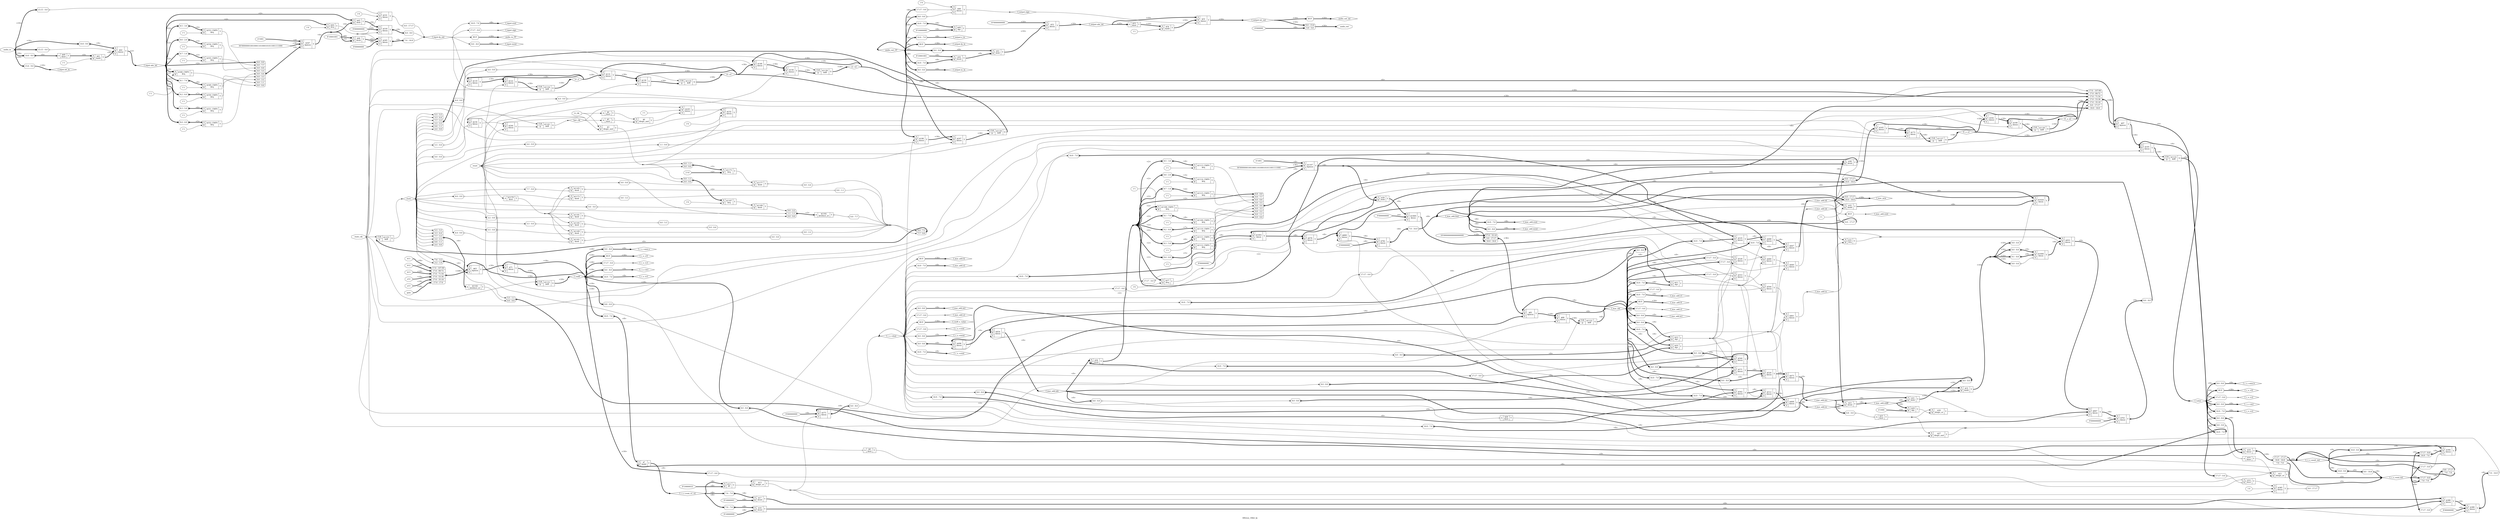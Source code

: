 digraph "IIR2sos_18bit_fp" {
label="IIR2sos_18bit_fp";
rankdir="LR";
remincross=true;
n2 [ shape=octagon, label="audio_out", color="black", fontcolor="black" ];
n3 [ shape=octagon, label="audio_in", color="black", fontcolor="black" ];
n4 [ shape=octagon, label="b11", color="black", fontcolor="black" ];
n5 [ shape=octagon, label="b12", color="black", fontcolor="black" ];
n6 [ shape=octagon, label="b13", color="black", fontcolor="black" ];
n7 [ shape=octagon, label="a12", color="black", fontcolor="black" ];
n8 [ shape=octagon, label="a13", color="black", fontcolor="black" ];
n9 [ shape=octagon, label="gain", color="black", fontcolor="black" ];
n10 [ shape=octagon, label="state_clk", color="black", fontcolor="black" ];
n11 [ shape=octagon, label="lr_clk", color="black", fontcolor="black" ];
n12 [ shape=octagon, label="reset", color="black", fontcolor="black" ];
n13 [ shape=diamond, label="f_mac_new", color="black", fontcolor="black" ];
n14 [ shape=diamond, label="f_coeff_x_value", color="black", fontcolor="black" ];
n15 [ shape=diamond, label="f_coeff", color="black", fontcolor="black" ];
n16 [ shape=diamond, label="f_mac_old", color="black", fontcolor="black" ];
n17 [ shape=diamond, label="f_value", color="black", fontcolor="black" ];
n18 [ shape=diamond, label="x1_n", color="black", fontcolor="black" ];
n19 [ shape=diamond, label="x1_n1", color="black", fontcolor="black" ];
n20 [ shape=diamond, label="x1_n2", color="black", fontcolor="black" ];
n21 [ shape=diamond, label="f1_y_n1", color="black", fontcolor="black" ];
n22 [ shape=diamond, label="f1_y_n2", color="black", fontcolor="black" ];
n23 [ shape=diamond, label="audio_out_int", color="black", fontcolor="black" ];
n24 [ shape=diamond, label="audio_out_FP", color="black", fontcolor="black" ];
n25 [ shape=diamond, label="audio_in_FP", color="black", fontcolor="black" ];
n26 [ shape=diamond, label="f_c_x_v.f2", color="black", fontcolor="black" ];
n27 [ shape=diamond, label="last_clk", color="black", fontcolor="black" ];
n28 [ shape=diamond, label="f_c_x_v.fout", color="black", fontcolor="black" ];
n31 [ shape=diamond, label="f_c_x_v.sout", color="black", fontcolor="black" ];
n40 [ shape=diamond, label="f_c_x_v.mout", color="black", fontcolor="black" ];
n42 [ shape=diamond, label="f_c_x_v.eout", color="black", fontcolor="black" ];
n47 [ shape=diamond, label="f_c_x_v.s1", color="black", fontcolor="black" ];
n50 [ shape=diamond, label="f_c_x_v.s2", color="black", fontcolor="black" ];
n51 [ shape=diamond, label="f_c_x_v.m1", color="black", fontcolor="black" ];
n52 [ shape=diamond, label="f_c_x_v.m2", color="black", fontcolor="black" ];
n55 [ shape=diamond, label="f_c_x_v.e1", color="black", fontcolor="black" ];
n64 [ shape=diamond, label="f_c_x_v.e2", color="black", fontcolor="black" ];
n66 [ shape=diamond, label="f_c_x_v.sum_e1_e2", color="black", fontcolor="black" ];
n67 [ shape=diamond, label="f_c_x_v.mult_out", color="black", fontcolor="black" ];
n96 [ shape=diamond, label="f_input.mout", color="black", fontcolor="black" ];
n97 [ shape=diamond, label="f_input.eout", color="black", fontcolor="black" ];
n99 [ shape=diamond, label="f_mac_add.f1", color="black", fontcolor="black" ];
n100 [ shape=diamond, label="f_input.int_in", color="black", fontcolor="black" ];
n101 [ shape=diamond, label="f_output.abs_int", color="black", fontcolor="black" ];
n102 [ shape=diamond, label="f_input.fp_out", color="black", fontcolor="black" ];
n103 [ shape=diamond, label="f_input.abs_int", color="black", fontcolor="black" ];
n104 [ shape=diamond, label="f_input.sign", color="black", fontcolor="black" ];
n132 [ shape=diamond, label="state", color="black", fontcolor="black" ];
n138 [ shape=diamond, label="f_c_x_v.mm.a", color="black", fontcolor="black" ];
n139 [ shape=diamond, label="f_mac_add.f2", color="black", fontcolor="black" ];
n140 [ shape=diamond, label="f_c_x_v.mm.out", color="black", fontcolor="black" ];
n143 [ shape=diamond, label="f_c_x_v.mm.b", color="black", fontcolor="black" ];
n145 [ shape=diamond, label="f_mac_add.fout", color="black", fontcolor="black" ];
n147 [ shape=diamond, label="f_mac_add.sout", color="black", fontcolor="black" ];
n148 [ shape=diamond, label="f_mac_add.mout", color="black", fontcolor="black" ];
n149 [ shape=diamond, label="f_mac_add.eout", color="black", fontcolor="black" ];
n150 [ shape=diamond, label="f_mac_add.s1", color="black", fontcolor="black" ];
n151 [ shape=diamond, label="f_mac_add.e2", color="black", fontcolor="black" ];
n153 [ shape=diamond, label="f_mac_add.m2", color="black", fontcolor="black" ];
n154 [ shape=diamond, label="f_mac_add.sb", color="black", fontcolor="black" ];
n155 [ shape=diamond, label="f_mac_add.ediff", color="black", fontcolor="black" ];
n156 [ shape=diamond, label="f_mac_add.s2", color="black", fontcolor="black" ];
n157 [ shape=diamond, label="f_mac_add.es", color="black", fontcolor="black" ];
n158 [ shape=diamond, label="f_mac_add.ms", color="black", fontcolor="black" ];
n159 [ shape=diamond, label="f_mac_add.m1", color="black", fontcolor="black" ];
n160 [ shape=diamond, label="f_mac_add.mb", color="black", fontcolor="black" ];
n161 [ shape=diamond, label="f_mac_add.ss", color="black", fontcolor="black" ];
n162 [ shape=diamond, label="f_mac_add.eb", color="black", fontcolor="black" ];
n163 [ shape=diamond, label="f_mac_add.e1", color="black", fontcolor="black" ];
n171 [ shape=diamond, label="f_output.sign", color="black", fontcolor="black" ];
n172 [ shape=diamond, label="f_c_x_v.f1", color="black", fontcolor="black" ];
n173 [ shape=diamond, label="f_output.int_out", color="black", fontcolor="black" ];
n174 [ shape=diamond, label="f_output.fp_in", color="black", fontcolor="black" ];
n175 [ shape=diamond, label="f_output.m_in", color="black", fontcolor="black" ];
n176 [ shape=diamond, label="f_output.e_in", color="black", fontcolor="black" ];
c185 [ shape=record, label="{{<p182> A|<p183> B}|$3\n$logic_and|{<p184> Y}}" ];
c186 [ shape=record, label="{{<p182> A}|$4\n$not|{<p184> Y}}" ];
c187 [ shape=record, label="{{<p182> A}|$5\n$not|{<p184> Y}}" ];
c188 [ shape=record, label="{{<p182> A|<p183> B}|$6\n$logic_and|{<p184> Y}}" ];
c190 [ shape=record, label="{{<p182> A|<p183> B|<p189> S}|$504\n$mux|{<p184> Y}}" ];
x0 [ shape=record, style=rounded, label="<s0> 17:17 - 0:0 " ];
x0:e -> c190:p183:w [arrowhead=odiamond, arrowtail=odiamond, dir=both, color="black", label=""];
c191 [ shape=record, label="{{<p182> A|<p183> B|<p189> S}|$512\n$mux|{<p184> Y}}" ];
x1 [ shape=record, style=rounded, label="<s0> 16:9 - 7:0 " ];
x1:e -> c191:p183:w [arrowhead=odiamond, arrowtail=odiamond, dir=both, color="black", style="setlinewidth(3)", label="<8>"];
c192 [ shape=record, label="{{<p182> A|<p183> B|<p189> S}|$496\n$mux|{<p184> Y}}" ];
x2 [ shape=record, style=rounded, label="<s0> 8:0 - 8:0 " ];
x2:e -> c192:p183:w [arrowhead=odiamond, arrowtail=odiamond, dir=both, color="black", style="setlinewidth(3)", label="<9>"];
c193 [ shape=record, label="{{<p182> A|<p183> B|<p189> S}|$461\n$mux|{<p184> Y}}" ];
x3 [ shape=record, style=rounded, label="<s0> 17:17 - 0:0 " ];
x3:e -> c193:p183:w [arrowhead=odiamond, arrowtail=odiamond, dir=both, color="black", label=""];
c194 [ shape=record, label="{{<p182> A|<p183> B|<p189> S}|$488\n$mux|{<p184> Y}}" ];
x4 [ shape=record, style=rounded, label="<s0> 16:9 - 7:0 " ];
x4:e -> c194:p183:w [arrowhead=odiamond, arrowtail=odiamond, dir=both, color="black", style="setlinewidth(3)", label="<8>"];
c195 [ shape=record, label="{{<p182> A|<p183> B|<p189> S}|$454\n$mux|{<p184> Y}}" ];
x5 [ shape=record, style=rounded, label="<s0> 8:0 - 8:0 " ];
x5:e -> c195:p183:w [arrowhead=odiamond, arrowtail=odiamond, dir=both, color="black", style="setlinewidth(3)", label="<9>"];
c196 [ shape=record, label="{{<p182> A|<p183> B|<p189> S}|$480\n$mux|{<p184> Y}}" ];
x6 [ shape=record, style=rounded, label="<s0> 17:17 - 0:0 " ];
x6:e -> c196:p183:w [arrowhead=odiamond, arrowtail=odiamond, dir=both, color="black", label=""];
c197 [ shape=record, label="{{<p182> A|<p183> B|<p189> S}|$475\n$mux|{<p184> Y}}" ];
x7 [ shape=record, style=rounded, label="<s0> 8:0 - 8:0 " ];
x7:e -> c197:p183:w [arrowhead=odiamond, arrowtail=odiamond, dir=both, color="black", style="setlinewidth(3)", label="<9>"];
c198 [ shape=record, label="{{<p182> A|<p183> B|<p189> S}|$468\n$mux|{<p184> Y}}" ];
x8 [ shape=record, style=rounded, label="<s0> 16:9 - 7:0 " ];
x8:e -> c198:p183:w [arrowhead=odiamond, arrowtail=odiamond, dir=both, color="black", style="setlinewidth(3)", label="<8>"];
v9 [ label="1'0" ];
c199 [ shape=record, label="{{<p182> A|<p183> B}|$37\n$eq|{<p184> Y}}" ];
c200 [ shape=record, label="{{<p182> A|<p183> B|<p189> S}|$447\n$mux|{<p184> Y}}" ];
x10 [ shape=record, style=rounded, label="<s0> 16:9 - 7:0 " ];
x10:e -> c200:p183:w [arrowhead=odiamond, arrowtail=odiamond, dir=both, color="black", style="setlinewidth(3)", label="<8>"];
c201 [ shape=record, label="{{<p182> A|<p183> B}|$36\n$sub|{<p184> Y}}" ];
x11 [ shape=record, style=rounded, label="<s0> 8:0 - 8:0 " ];
x11:e -> c201:p183:w [arrowhead=odiamond, arrowtail=odiamond, dir=both, color="black", style="setlinewidth(3)", label="<9>"];
c202 [ shape=record, label="{{<p182> A|<p183> B|<p189> S}|$440\n$mux|{<p184> Y}}" ];
x12 [ shape=record, style=rounded, label="<s0> 17:17 - 0:0 " ];
x12:e -> c202:p183:w [arrowhead=odiamond, arrowtail=odiamond, dir=both, color="black", label=""];
c203 [ shape=record, label="{{<p182> A|<p183> B}|$39\n$shl|{<p184> Y}}" ];
c204 [ shape=record, label="{{<p182> A|<p183> B}|$38\n$sub|{<p184> Y}}" ];
c205 [ shape=record, label="{{<p182> A|<p183> B|<p189> S}|$63\n$pmux|{<p184> Y}}" ];
x13 [ shape=record, style=rounded, label="<s5> 17:0 - 107:90 |<s4> 17:0 - 89:72 |<s3> 17:0 - 71:54 |<s2> 17:0 - 53:36 |<s1> 17:0 - 35:18 |<s0> 17:0 - 17:0 " ];
x13:e -> c205:p183:w [arrowhead=odiamond, arrowtail=odiamond, dir=both, color="black", style="setlinewidth(3)", label="<108>"];
x14 [ shape=record, style=rounded, label="<s5> 5:5 - 5:5 |<s4> 3:3 - 4:4 |<s3> 7:7 - 3:3 |<s2> 2:2 - 2:2 |<s1> 6:6 - 1:1 |<s0> 4:4 - 0:0 " ];
x14:e -> c205:p189:w [arrowhead=odiamond, arrowtail=odiamond, dir=both, color="black", style="setlinewidth(3)", label="<6>"];
c206 [ shape=record, label="{{<p182> A|<p183> B|<p189> S}|$71\n$mux|{<p184> Y}}" ];
v16 [ label="18'000000000000000000" ];
c207 [ shape=record, label="{{<p182> A|<p183> B|<p189> S}|$81\n$pmux|{<p184> Y}}" ];
x15 [ shape=record, style=rounded, label="<s2> 17:0 - 35:18 |<s1> 0:0 - 17:17 |<s0> 16:0 - 16:0 " ];
x15:e -> c207:p183:w [arrowhead=odiamond, arrowtail=odiamond, dir=both, color="black", style="setlinewidth(3)", label="<36>"];
x17 [ shape=record, style=rounded, label="<s1> 5:5 - 1:1 |<s0> 0:0 - 0:0 " ];
x17:e -> c207:p189:w [arrowhead=odiamond, arrowtail=odiamond, dir=both, color="black", style="setlinewidth(3)", label="<2>"];
c208 [ shape=record, label="{{<p182> A|<p183> B|<p189> S}|$88\n$mux|{<p184> Y}}" ];
c209 [ shape=record, label="{{<p182> A|<p183> B|<p189> S}|$97\n$pmux|{<p184> Y}}" ];
x18 [ shape=record, style=rounded, label="<s6> 17:0 - 107:90 |<s5> 17:0 - 89:72 |<s4> 17:0 - 71:54 |<s3> 17:0 - 53:36 |<s2> 17:0 - 35:18 |<s1> 0:0 - 17:17 |<s0> 16:0 - 16:0 " ];
x18:e -> c209:p183:w [arrowhead=odiamond, arrowtail=odiamond, dir=both, color="black", style="setlinewidth(3)", label="<108>"];
x19 [ shape=record, style=rounded, label="<s5> 5:5 - 5:5 |<s4> 3:3 - 4:4 |<s3> 7:7 - 3:3 |<s2> 2:2 - 2:2 |<s1> 6:6 - 1:1 |<s0> 4:4 - 0:0 " ];
x19:e -> c209:p189:w [arrowhead=odiamond, arrowtail=odiamond, dir=both, color="black", style="setlinewidth(3)", label="<6>"];
c210 [ shape=record, label="{{<p182> A|<p183> B|<p189> S}|$105\n$mux|{<p184> Y}}" ];
c211 [ shape=record, label="{{<p182> A|<p183> B|<p189> S}|$119\n$mux|{<p184> Y}}" ];
x20 [ shape=record, style=rounded, label="<s0> 5:5 - 0:0 " ];
x20:e -> c211:p189:w [arrowhead=odiamond, arrowtail=odiamond, dir=both, color="black", label=""];
c212 [ shape=record, label="{{<p182> A|<p183> B|<p189> S}|$122\n$mux|{<p184> Y}}" ];
c213 [ shape=record, label="{{<p182> A|<p183> B|<p189> S}|$131\n$mux|{<p184> Y}}" ];
x21 [ shape=record, style=rounded, label="<s0> 4:4 - 0:0 " ];
x21:e -> c213:p189:w [arrowhead=odiamond, arrowtail=odiamond, dir=both, color="black", label=""];
c214 [ shape=record, label="{{<p182> A|<p183> B|<p189> S}|$139\n$mux|{<p184> Y}}" ];
c215 [ shape=record, label="{{<p182> A|<p183> B|<p189> S}|$148\n$mux|{<p184> Y}}" ];
x22 [ shape=record, style=rounded, label="<s0> 4:4 - 0:0 " ];
x22:e -> c215:p189:w [arrowhead=odiamond, arrowtail=odiamond, dir=both, color="black", label=""];
c216 [ shape=record, label="{{<p182> A|<p183> B|<p189> S}|$156\n$mux|{<p184> Y}}" ];
c217 [ shape=record, label="{{<p182> A|<p183> B|<p189> S}|$165\n$mux|{<p184> Y}}" ];
x23 [ shape=record, style=rounded, label="<s1> 0:0 - 17:17 |<s0> 16:0 - 16:0 " ];
x23:e -> c217:p183:w [arrowhead=odiamond, arrowtail=odiamond, dir=both, color="black", style="setlinewidth(3)", label="<18>"];
x24 [ shape=record, style=rounded, label="<s0> 4:4 - 0:0 " ];
x24:e -> c217:p189:w [arrowhead=odiamond, arrowtail=odiamond, dir=both, color="black", label=""];
c218 [ shape=record, label="{{<p182> A|<p183> B|<p189> S}|$173\n$mux|{<p184> Y}}" ];
c219 [ shape=record, label="{{<p182> A|<p183> B|<p189> S}|$182\n$mux|{<p184> Y}}" ];
x25 [ shape=record, style=rounded, label="<s0> 4:4 - 0:0 " ];
x25:e -> c219:p189:w [arrowhead=odiamond, arrowtail=odiamond, dir=both, color="black", label=""];
c220 [ shape=record, label="{{<p182> A|<p183> B|<p189> S}|$190\n$mux|{<p184> Y}}" ];
c221 [ shape=record, label="{{<p182> A|<p183> B}|$7\n$add|{<p184> Y}}" ];
x26 [ shape=record, style=rounded, label="<s0> 16:9 - 7:0 " ];
x26:e -> c221:p182:w [arrowhead=odiamond, arrowtail=odiamond, dir=both, color="black", style="setlinewidth(3)", label="<8>"];
x27 [ shape=record, style=rounded, label="<s0> 16:9 - 7:0 " ];
x27:e -> c221:p183:w [arrowhead=odiamond, arrowtail=odiamond, dir=both, color="black", style="setlinewidth(3)", label="<8>"];
c222 [ shape=record, label="{{<p182> A|<p183> B|<p189> S}|$198\n$mux|{<p184> Y}}" ];
x28 [ shape=record, style=rounded, label="<s0> 1:1 - 0:0 " ];
x28:e -> c222:p189:w [arrowhead=odiamond, arrowtail=odiamond, dir=both, color="black", label=""];
c223 [ shape=record, label="{{<p182> A|<p183> B|<p189> S}|$207\n$mux|{<p184> Y}}" ];
c224 [ shape=record, label="{{<p182> A}|$9\n$not|{<p184> Y}}" ];
x29 [ shape=record, style=rounded, label="<s0> 8:8 - 0:0 " ];
x29:e -> c224:p182:w [arrowhead=odiamond, arrowtail=odiamond, dir=both, color="black", label=""];
v30 [ label="8'10000010" ];
c225 [ shape=record, label="{{<p182> A|<p183> B}|$12\n$lt|{<p184> Y}}" ];
c226 [ shape=record, label="{{<p182> A}|$10\n$not|{<p184> Y}}" ];
x31 [ shape=record, style=rounded, label="<s0> 8:8 - 0:0 " ];
x31:e -> c226:p182:w [arrowhead=odiamond, arrowtail=odiamond, dir=both, color="black", label=""];
c227 [ shape=record, label="{{<p182> A|<p183> B}|$13\n$logic_or|{<p184> Y}}" ];
c228 [ shape=record, label="{{<p182> A|<p183> B}|$11\n$logic_or|{<p184> Y}}" ];
v32 [ label="1'1" ];
c229 [ shape=record, label="{{<p182> A|<p183> B|<p189> S}|$229\n$mux|{<p184> Y}}" ];
v33 [ label="1'0" ];
c230 [ shape=record, label="{{<p182> A|<p183> B|<p189> S}|$232\n$mux|{<p184> Y}}" ];
c231 [ shape=record, label="{{<p182> A|<p183> B|<p189> S}|$234\n$mux|{<p184> Y}}" ];
x34 [ shape=record, style=rounded, label="<s0> 0:0 - 0:0 " ];
x34:e -> c231:p189:w [arrowhead=odiamond, arrowtail=odiamond, dir=both, color="black", label=""];
c232 [ shape=record, label="{{<p182> A|<p183> B|<p189> S}|$244\n$mux|{<p184> Y}}" ];
c233 [ shape=record, label="{{<p182> A|<p183> B}|$14\n$xor|{<p184> Y}}" ];
x35 [ shape=record, style=rounded, label="<s0> 17:17 - 0:0 " ];
x35:e -> c233:p182:w [arrowhead=odiamond, arrowtail=odiamond, dir=both, color="black", label=""];
x36 [ shape=record, style=rounded, label="<s0> 17:17 - 0:0 " ];
x36:e -> c233:p183:w [arrowhead=odiamond, arrowtail=odiamond, dir=both, color="black", label=""];
v38 [ label="8'10000001" ];
c234 [ shape=record, label="{{<p182> A|<p183> B}|$17\n$sub|{<p184> Y}}" ];
x37 [ shape=record, style=rounded, label="<s0> 7:0 - 7:0 " ];
x37:e -> c234:p182:w [arrowhead=odiamond, arrowtail=odiamond, dir=both, color="black", style="setlinewidth(3)", label="<8>"];
v40 [ label="8'10000000" ];
c235 [ shape=record, label="{{<p182> A|<p183> B}|$16\n$sub|{<p184> Y}}" ];
x39 [ shape=record, style=rounded, label="<s0> 7:0 - 7:0 " ];
x39:e -> c235:p182:w [arrowhead=odiamond, arrowtail=odiamond, dir=both, color="black", style="setlinewidth(3)", label="<8>"];
v41 [ label="9'000000000" ];
c236 [ shape=record, label="{{<p182> A|<p183> B|<p189> S}|$375\n$mux|{<p184> Y}}" ];
x42 [ shape=record, style=rounded, label="<s0> 8:0 - 8:0 " ];
c236:p184:e -> x42:w [arrowhead=odiamond, arrowtail=odiamond, dir=both, color="black", style="setlinewidth(3)", label="<9>"];
c237 [ shape=record, label="{{<p182> A}|$25\n$not|{<p184> Y}}" ];
x43 [ shape=record, style=rounded, label="<s0> 8:8 - 0:0 " ];
x43:e -> c237:p182:w [arrowhead=odiamond, arrowtail=odiamond, dir=both, color="black", label=""];
c238 [ shape=record, label="{{<p182> A|<p183> B}|$23\n$sub|{<p184> Y}}" ];
c239 [ shape=record, label="{{<p182> A|<p183> B}|$30\n$logic_or|{<p184> Y}}" ];
c240 [ shape=record, label="{{<p182> A}|$26\n$not|{<p184> Y}}" ];
x44 [ shape=record, style=rounded, label="<s0> 8:8 - 0:0 " ];
x44:e -> c240:p182:w [arrowhead=odiamond, arrowtail=odiamond, dir=both, color="black", label=""];
v45 [ label="4'1000" ];
c241 [ shape=record, label="{{<p182> A|<p183> B}|$29\n$gt|{<p184> Y}}" ];
c242 [ shape=record, label="{{<p182> A|<p183> B}|$20\n$gt|{<p184> Y}}" ];
x46 [ shape=record, style=rounded, label="<s0> 16:9 - 7:0 " ];
x46:e -> c242:p182:w [arrowhead=odiamond, arrowtail=odiamond, dir=both, color="black", style="setlinewidth(3)", label="<8>"];
x47 [ shape=record, style=rounded, label="<s0> 16:9 - 7:0 " ];
x47:e -> c242:p183:w [arrowhead=odiamond, arrowtail=odiamond, dir=both, color="black", style="setlinewidth(3)", label="<8>"];
c243 [ shape=record, label="{{<p182> A|<p183> B}|$21\n$gt|{<p184> Y}}" ];
x48 [ shape=record, style=rounded, label="<s0> 16:9 - 7:0 " ];
x48:e -> c243:p182:w [arrowhead=odiamond, arrowtail=odiamond, dir=both, color="black", style="setlinewidth(3)", label="<8>"];
x49 [ shape=record, style=rounded, label="<s0> 16:9 - 7:0 " ];
x49:e -> c243:p183:w [arrowhead=odiamond, arrowtail=odiamond, dir=both, color="black", style="setlinewidth(3)", label="<8>"];
c244 [ shape=record, label="{{<p182> A|<p183> B}|$22\n$gt|{<p184> Y}}" ];
x50 [ shape=record, style=rounded, label="<s0> 8:0 - 8:0 " ];
x50:e -> c244:p182:w [arrowhead=odiamond, arrowtail=odiamond, dir=both, color="black", style="setlinewidth(3)", label="<9>"];
x51 [ shape=record, style=rounded, label="<s0> 8:0 - 8:0 " ];
x51:e -> c244:p183:w [arrowhead=odiamond, arrowtail=odiamond, dir=both, color="black", style="setlinewidth(3)", label="<9>"];
v53 [ label="1'1" ];
c245 [ shape=record, label="{{<p182> A|<p183> B}|$1114_CMP0\n$eq|{<p184> Y}}" ];
x52 [ shape=record, style=rounded, label="<s0> 8:6 - 2:0 " ];
x52:e -> c245:p182:w [arrowhead=odiamond, arrowtail=odiamond, dir=both, color="black", style="setlinewidth(3)", label="<3>"];
v55 [ label="1'1" ];
c246 [ shape=record, label="{{<p182> A|<p183> B}|$1113_CMP0\n$eq|{<p184> Y}}" ];
x54 [ shape=record, style=rounded, label="<s0> 8:5 - 3:0 " ];
x54:e -> c246:p182:w [arrowhead=odiamond, arrowtail=odiamond, dir=both, color="black", style="setlinewidth(3)", label="<4>"];
c247 [ shape=record, label="{{<p182> A|<p183> B}|$27\n$logic_and|{<p184> Y}}" ];
v57 [ label="1'1" ];
c248 [ shape=record, label="{{<p182> A|<p183> B}|$1111_CMP0\n$eq|{<p184> Y}}" ];
x56 [ shape=record, style=rounded, label="<s0> 8:3 - 5:0 " ];
x56:e -> c248:p182:w [arrowhead=odiamond, arrowtail=odiamond, dir=both, color="black", style="setlinewidth(3)", label="<6>"];
v59 [ label="1'1" ];
c249 [ shape=record, label="{{<p182> A|<p183> B}|$1110_CMP0\n$eq|{<p184> Y}}" ];
x58 [ shape=record, style=rounded, label="<s0> 8:2 - 6:0 " ];
x58:e -> c249:p182:w [arrowhead=odiamond, arrowtail=odiamond, dir=both, color="black", style="setlinewidth(3)", label="<7>"];
v61 [ label="1'1" ];
c250 [ shape=record, label="{{<p182> A|<p183> B}|$1109_CMP0\n$eq|{<p184> Y}}" ];
x60 [ shape=record, style=rounded, label="<s0> 8:1 - 7:0 " ];
x60:e -> c250:p182:w [arrowhead=odiamond, arrowtail=odiamond, dir=both, color="black", style="setlinewidth(3)", label="<8>"];
c251 [ shape=record, label="{{<p182> A|<p183> B|<p189> S}|$571\n$mux|{<p184> Y}}" ];
x62 [ shape=record, style=rounded, label="<s0> 8:0 - 8:0 " ];
x62:e -> c251:p182:w [arrowhead=odiamond, arrowtail=odiamond, dir=both, color="black", style="setlinewidth(3)", label="<9>"];
x63 [ shape=record, style=rounded, label="<s0> 8:0 - 8:0 " ];
x63:e -> c251:p183:w [arrowhead=odiamond, arrowtail=odiamond, dir=both, color="black", style="setlinewidth(3)", label="<9>"];
v64 [ label="8'00000000" ];
c252 [ shape=record, label="{{<p182> A|<p183> B|<p189> S}|$782\n$mux|{<p184> Y}}" ];
x65 [ shape=record, style=rounded, label="<s0> 7:0 - 16:9 " ];
c252:p184:e -> x65:w [arrowhead=odiamond, arrowtail=odiamond, dir=both, color="black", style="setlinewidth(3)", label="<8>"];
v66 [ label="9'000000000" ];
c253 [ shape=record, label="{{<p182> A|<p183> B|<p189> S}|$761\n$mux|{<p184> Y}}" ];
x67 [ shape=record, style=rounded, label="<s0> 8:0 - 8:0 " ];
c253:p184:e -> x67:w [arrowhead=odiamond, arrowtail=odiamond, dir=both, color="black", style="setlinewidth(3)", label="<9>"];
c254 [ shape=record, label="{{<p182> A|<p183> B|<p189> S}|$562\n$mux|{<p184> Y}}" ];
x68 [ shape=record, style=rounded, label="<s0> 16:9 - 7:0 " ];
x68:e -> c254:p182:w [arrowhead=odiamond, arrowtail=odiamond, dir=both, color="black", style="setlinewidth(3)", label="<8>"];
x69 [ shape=record, style=rounded, label="<s0> 16:9 - 7:0 " ];
x69:e -> c254:p183:w [arrowhead=odiamond, arrowtail=odiamond, dir=both, color="black", style="setlinewidth(3)", label="<8>"];
v71 [ label="1'1" ];
c255 [ shape=record, label="{{<p182> A|<p183> B}|$1112_CMP0\n$eq|{<p184> Y}}" ];
x70 [ shape=record, style=rounded, label="<s0> 8:4 - 4:0 " ];
x70:e -> c255:p182:w [arrowhead=odiamond, arrowtail=odiamond, dir=both, color="black", style="setlinewidth(3)", label="<5>"];
c256 [ shape=record, label="{{<p182> A|<p183> B|<p189> S}|$889\n$mux|{<p184> Y}}" ];
c257 [ shape=record, label="{{<p182> A|<p183> B|<p189> S}|$867\n$mux|{<p184> Y}}" ];
c258 [ shape=record, label="{{<p182> A|<p183> B|<p189> S}|$955\n$mux|{<p184> Y}}" ];
c259 [ shape=record, label="{{<p182> A|<p183> B|<p189> S}|$978\n$mux|{<p184> Y}}" ];
c260 [ shape=record, label="{{<p182> A|<p183> B|<p189> S}|$535\n$mux|{<p184> Y}}" ];
x72 [ shape=record, style=rounded, label="<s0> 16:9 - 7:0 " ];
x72:e -> c260:p182:w [arrowhead=odiamond, arrowtail=odiamond, dir=both, color="black", style="setlinewidth(3)", label="<8>"];
x73 [ shape=record, style=rounded, label="<s0> 16:9 - 7:0 " ];
x73:e -> c260:p183:w [arrowhead=odiamond, arrowtail=odiamond, dir=both, color="black", style="setlinewidth(3)", label="<8>"];
c261 [ shape=record, label="{{<p182> A|<p183> B|<p189> S}|$544\n$mux|{<p184> Y}}" ];
x74 [ shape=record, style=rounded, label="<s0> 8:0 - 8:0 " ];
x74:e -> c261:p182:w [arrowhead=odiamond, arrowtail=odiamond, dir=both, color="black", style="setlinewidth(3)", label="<9>"];
x75 [ shape=record, style=rounded, label="<s0> 8:0 - 8:0 " ];
x75:e -> c261:p183:w [arrowhead=odiamond, arrowtail=odiamond, dir=both, color="black", style="setlinewidth(3)", label="<9>"];
v76 [ label="8'00000000" ];
c262 [ shape=record, label="{{<p182> A|<p183> B|<p189> S}|$1093\n$mux|{<p184> Y}}" ];
c263 [ shape=record, label="{{<p182> A|<p183> B|<p189> S}|$1024\n$mux|{<p184> Y}}" ];
x77 [ shape=record, style=rounded, label="<s0> 9:9 - 0:0 " ];
x77:e -> c263:p189:w [arrowhead=odiamond, arrowtail=odiamond, dir=both, color="black", label=""];
c264 [ shape=record, label="{{<p182> A|<p183> B|<p189> S}|$1000\n$mux|{<p184> Y}}" ];
x78 [ shape=record, style=rounded, label="<s0> 8:0 - 8:0 " ];
x78:e -> c264:p182:w [arrowhead=odiamond, arrowtail=odiamond, dir=both, color="black", style="setlinewidth(3)", label="<9>"];
x79 [ shape=record, style=rounded, label="<s0> 9:1 - 8:0 " ];
x79:e -> c264:p183:w [arrowhead=odiamond, arrowtail=odiamond, dir=both, color="black", style="setlinewidth(3)", label="<9>"];
x80 [ shape=record, style=rounded, label="<s0> 9:9 - 0:0 " ];
x80:e -> c264:p189:w [arrowhead=odiamond, arrowtail=odiamond, dir=both, color="black", label=""];
c265 [ shape=record, label="{{<p182> A}|$1179\n$not|{<p184> Y}}" ];
c266 [ shape=record, label="{{<p182> A|<p183> B|<p189> S}|$526\n$mux|{<p184> Y}}" ];
x81 [ shape=record, style=rounded, label="<s0> 17:17 - 0:0 " ];
x81:e -> c266:p182:w [arrowhead=odiamond, arrowtail=odiamond, dir=both, color="black", label=""];
x82 [ shape=record, style=rounded, label="<s0> 17:17 - 0:0 " ];
x82:e -> c266:p183:w [arrowhead=odiamond, arrowtail=odiamond, dir=both, color="black", label=""];
c267 [ shape=record, label="{{<p182> A|<p183> B|<p189> S}|$520\n$mux|{<p184> Y}}" ];
x83 [ shape=record, style=rounded, label="<s0> 8:0 - 8:0 " ];
x83:e -> c267:p183:w [arrowhead=odiamond, arrowtail=odiamond, dir=both, color="black", style="setlinewidth(3)", label="<9>"];
v84 [ label="1'1" ];
c268 [ shape=record, label="{{<p182> A|<p183> B}|$35\n$add|{<p184> Y}}" ];
c269 [ shape=record, label="{{<p182> A|<p183> B}|$33\n$add|{<p184> Y}}" ];
c270 [ shape=record, label="{{<p182> A|<p183> B}|$32\n$eq|{<p184> Y}}" ];
c271 [ shape=record, label="{{<p182> A|<p183> B}|$31\n$shr|{<p184> Y}}" ];
c275 [ shape=record, label="{{<p272> CLK|<p273> D}|$1155\n$dff|{<p274> Q}}" ];
x85 [ shape=record, style=rounded, label="<s1> 6:0 - 7:1 |<s0> 7:7 - 0:0 " ];
x85:e -> c275:p273:w [arrowhead=odiamond, arrowtail=odiamond, dir=both, color="black", style="setlinewidth(3)", label="<8>"];
v86 [ label="9'000000000" ];
c276 [ shape=record, label="{{<p182> A|<p183> B|<p189> S}|$1069\n$mux|{<p184> Y}}" ];
v87 [ label="4'1001" ];
v88 [ label="36'000000010010001101000101011001111000" ];
c277 [ shape=record, label="{{<p182> A|<p183> B|<p189> S}|$1107\n$pmux|{<p184> Y}}" ];
x89 [ shape=record, style=rounded, label="<s8> 8:8 - 8:8 |<s7> 0:0 - 7:7 |<s6> 0:0 - 6:6 |<s5> 0:0 - 5:5 |<s4> 0:0 - 4:4 |<s3> 0:0 - 3:3 |<s2> 0:0 - 2:2 |<s1> 0:0 - 1:1 |<s0> 0:0 - 0:0 " ];
x89:e -> c277:p189:w [arrowhead=odiamond, arrowtail=odiamond, dir=both, color="black", style="setlinewidth(3)", label="<9>"];
v90 [ label="1'1" ];
c278 [ shape=record, label="{{<p182> A|<p183> B}|$1108_CMP0\n$eq|{<p184> Y}}" ];
v91 [ label="8'00000000" ];
c279 [ shape=record, label="{{<p182> A|<p183> B|<p189> S}|$380\n$mux|{<p184> Y}}" ];
x92 [ shape=record, style=rounded, label="<s0> 7:0 - 16:9 " ];
c279:p184:e -> x92:w [arrowhead=odiamond, arrowtail=odiamond, dir=both, color="black", style="setlinewidth(3)", label="<8>"];
v93 [ label="1'0" ];
c280 [ shape=record, label="{{<p182> A|<p183> B|<p189> S}|$385\n$mux|{<p184> Y}}" ];
x94 [ shape=record, style=rounded, label="<s0> 0:0 - 17:17 " ];
c280:p184:e -> x94:w [arrowhead=odiamond, arrowtail=odiamond, dir=both, color="black", label=""];
c281 [ shape=record, label="{{<p182> A|<p183> B|<p189> S}|$388\n$mux|{<p184> Y}}" ];
x95 [ shape=record, style=rounded, label="<s0> 17:17 - 0:0 " ];
x95:e -> c281:p189:w [arrowhead=odiamond, arrowtail=odiamond, dir=both, color="black", label=""];
v97 [ label="1'1" ];
c282 [ shape=record, label="{{<p182> A|<p183> B}|$1115_CMP0\n$eq|{<p184> Y}}" ];
x96 [ shape=record, style=rounded, label="<s0> 8:7 - 1:0 " ];
x96:e -> c282:p182:w [arrowhead=odiamond, arrowtail=odiamond, dir=both, color="black", style="setlinewidth(3)", label="<2>"];
c283 [ shape=record, label="{{<p182> A|<p183> B}|$1161\n$and|{<p184> Y}}" ];
x98 [ shape=record, style=rounded, label="<s0> 4:4 - 0:0 " ];
x98:e -> c283:p183:w [arrowhead=odiamond, arrowtail=odiamond, dir=both, color="black", label=""];
x99 [ shape=record, style=rounded, label="<s0> 0:0 - 0:0 " ];
c283:p184:e -> x99:w [arrowhead=odiamond, arrowtail=odiamond, dir=both, color="black", label=""];
c284 [ shape=record, label="{{<p182> A|<p183> B|<p189> S}|$394\n$mux|{<p184> Y}}" ];
x100 [ shape=record, style=rounded, label="<s0> 16:8 - 8:0 " ];
x100:e -> c284:p182:w [arrowhead=odiamond, arrowtail=odiamond, dir=both, color="black", style="setlinewidth(3)", label="<9>"];
x101 [ shape=record, style=rounded, label="<s1> 17:17 - 8:8 |<s0> 16:9 - 7:0 " ];
x101:e -> c284:p183:w [arrowhead=odiamond, arrowtail=odiamond, dir=both, color="black", style="setlinewidth(3)", label="<9>"];
x102 [ shape=record, style=rounded, label="<s0> 17:17 - 0:0 " ];
x102:e -> c284:p189:w [arrowhead=odiamond, arrowtail=odiamond, dir=both, color="black", label=""];
c285 [ shape=record, label="{{<p182> A|<p183> B}|$18\n$mul|{<p184> Y}}" ];
x103 [ shape=record, style=rounded, label="<s0> 8:0 - 8:0 " ];
x103:e -> c285:p182:w [arrowhead=odiamond, arrowtail=odiamond, dir=both, color="black", style="setlinewidth(3)", label="<9>"];
x104 [ shape=record, style=rounded, label="<s0> 8:0 - 8:0 " ];
x104:e -> c285:p183:w [arrowhead=odiamond, arrowtail=odiamond, dir=both, color="black", style="setlinewidth(3)", label="<9>"];
x105 [ shape=record, style=rounded, label="<s2> 17:17 - 17:17 |<s1> 16:8 - 16:8 |<s0> 7:0 - 7:0 " ];
c285:p184:e -> x105:w [arrowhead=odiamond, arrowtail=odiamond, dir=both, color="black", style="setlinewidth(3)", label="<18>"];
c286 [ shape=record, label="{{<p182> A|<p183> B}|$1169\n$and|{<p184> Y}}" ];
x106 [ shape=record, style=rounded, label="<s0> 5:5 - 0:0 " ];
x106:e -> c286:p183:w [arrowhead=odiamond, arrowtail=odiamond, dir=both, color="black", label=""];
x107 [ shape=record, style=rounded, label="<s0> 0:0 - 2:2 " ];
c286:p184:e -> x107:w [arrowhead=odiamond, arrowtail=odiamond, dir=both, color="black", label=""];
c287 [ shape=record, label="{{<p182> A|<p183> B|<p189> S}|$553\n$mux|{<p184> Y}}" ];
x108 [ shape=record, style=rounded, label="<s0> 17:17 - 0:0 " ];
x108:e -> c287:p182:w [arrowhead=odiamond, arrowtail=odiamond, dir=both, color="black", label=""];
x109 [ shape=record, style=rounded, label="<s0> 17:17 - 0:0 " ];
x109:e -> c287:p183:w [arrowhead=odiamond, arrowtail=odiamond, dir=both, color="black", label=""];
c288 [ shape=record, label="{{<p182> A|<p183> B}|$1165\n$and|{<p184> Y}}" ];
x110 [ shape=record, style=rounded, label="<s0> 7:7 - 0:0 " ];
x110:e -> c288:p183:w [arrowhead=odiamond, arrowtail=odiamond, dir=both, color="black", label=""];
x111 [ shape=record, style=rounded, label="<s0> 0:0 - 1:1 " ];
c288:p184:e -> x111:w [arrowhead=odiamond, arrowtail=odiamond, dir=both, color="black", label=""];
c289 [ shape=record, label="{{<p182> A}|$1142\n$reduce_or|{<p184> Y}}" ];
x112 [ shape=record, style=rounded, label="<s1> 7:6 - 3:2 |<s0> 3:2 - 1:0 " ];
x112:e -> c289:p182:w [arrowhead=odiamond, arrowtail=odiamond, dir=both, color="black", style="setlinewidth(3)", label="<4>"];
v113 [ label="1'1" ];
c290 [ shape=record, label="{{<p182> A|<p183> B}|$41\n$add|{<p184> Y}}" ];
c291 [ shape=record, label="{{<p182> A}|$40\n$not|{<p184> Y}}" ];
x114 [ shape=record, style=rounded, label="<s0> 14:6 - 8:0 " ];
x114:e -> c291:p182:w [arrowhead=odiamond, arrowtail=odiamond, dir=both, color="black", style="setlinewidth(3)", label="<9>"];
c292 [ shape=record, label="{{<p272> CLK|<p273> D}|$1131\n$dff|{<p274> Q}}" ];
c293 [ shape=record, label="{{<p272> CLK|<p273> D}|$1132\n$dff|{<p274> Q}}" ];
c294 [ shape=record, label="{{<p272> CLK|<p273> D}|$1133\n$dff|{<p274> Q}}" ];
c295 [ shape=record, label="{{<p272> CLK|<p273> D}|$1134\n$dff|{<p274> Q}}" ];
c296 [ shape=record, label="{{<p272> CLK|<p273> D}|$1135\n$dff|{<p274> Q}}" ];
c297 [ shape=record, label="{{<p272> CLK|<p273> D}|$1136\n$dff|{<p274> Q}}" ];
c298 [ shape=record, label="{{<p272> CLK|<p273> D}|$1137\n$dff|{<p274> Q}}" ];
c299 [ shape=record, label="{{<p272> CLK|<p273> D}|$1138\n$dff|{<p274> Q}}" ];
c300 [ shape=record, label="{{<p272> CLK|<p273> D}|$1139\n$dff|{<p274> Q}}" ];
c301 [ shape=record, label="{{<p182> A|<p183> B|<p189> S}|$42\n$mux|{<p184> Y}}" ];
x115 [ shape=record, style=rounded, label="<s0> 14:6 - 8:0 " ];
x115:e -> c301:p182:w [arrowhead=odiamond, arrowtail=odiamond, dir=both, color="black", style="setlinewidth(3)", label="<9>"];
x116 [ shape=record, style=rounded, label="<s0> 15:15 - 0:0 " ];
x116:e -> c301:p189:w [arrowhead=odiamond, arrowtail=odiamond, dir=both, color="black", label=""];
c302 [ shape=record, label="{{<p272> CLK|<p273> D}|$1141\n$dff|{<p274> Q}}" ];
v117 [ label="1'0" ];
c303 [ shape=record, label="{{<p182> A|<p183> B}|$44\n$eq|{<p184> Y}}" ];
c304 [ shape=record, label="{{<p182> A|<p183> B}|$45\n$shl|{<p184> Y}}" ];
v118 [ label="8'10001001" ];
c305 [ shape=record, label="{{<p182> A|<p183> B}|$46\n$sub|{<p184> Y}}" ];
v119 [ label="8'00000000" ];
c306 [ shape=record, label="{{<p182> A|<p183> B|<p189> S}|$305\n$mux|{<p184> Y}}" ];
x120 [ shape=record, style=rounded, label="<s0> 7:0 - 16:9 " ];
c306:p184:e -> x120:w [arrowhead=odiamond, arrowtail=odiamond, dir=both, color="black", style="setlinewidth(3)", label="<8>"];
v122 [ label="1'0" ];
c307 [ shape=record, label="{{<p182> A|<p183> B|<p189> S}|$331\n$mux|{<p184> Y}}" ];
x121 [ shape=record, style=rounded, label="<s0> 15:15 - 0:0 " ];
x121:e -> c307:p182:w [arrowhead=odiamond, arrowtail=odiamond, dir=both, color="black", label=""];
x123 [ shape=record, style=rounded, label="<s0> 0:0 - 17:17 " ];
c307:p184:e -> x123:w [arrowhead=odiamond, arrowtail=odiamond, dir=both, color="black", label=""];
v124 [ label="9'000000000" ];
c308 [ shape=record, label="{{<p182> A|<p183> B|<p189> S}|$318\n$mux|{<p184> Y}}" ];
x125 [ shape=record, style=rounded, label="<s0> 8:0 - 8:0 " ];
c308:p184:e -> x125:w [arrowhead=odiamond, arrowtail=odiamond, dir=both, color="black", style="setlinewidth(3)", label="<9>"];
v126 [ label="1'1" ];
c309 [ shape=record, label="{{<p182> A|<p183> B}|$348_CMP0\n$eq|{<p184> Y}}" ];
v127 [ label="4'1001" ];
v128 [ label="36'000000010010001101000101011001111000" ];
c310 [ shape=record, label="{{<p182> A|<p183> B|<p189> S}|$347\n$pmux|{<p184> Y}}" ];
x129 [ shape=record, style=rounded, label="<s8> 8:8 - 8:8 |<s7> 0:0 - 7:7 |<s6> 0:0 - 6:6 |<s5> 0:0 - 5:5 |<s4> 0:0 - 4:4 |<s3> 0:0 - 3:3 |<s2> 0:0 - 2:2 |<s1> 0:0 - 1:1 |<s0> 0:0 - 0:0 " ];
x129:e -> c310:p189:w [arrowhead=odiamond, arrowtail=odiamond, dir=both, color="black", style="setlinewidth(3)", label="<9>"];
v131 [ label="1'1" ];
c311 [ shape=record, label="{{<p182> A|<p183> B}|$349_CMP0\n$eq|{<p184> Y}}" ];
x130 [ shape=record, style=rounded, label="<s0> 8:1 - 7:0 " ];
x130:e -> c311:p182:w [arrowhead=odiamond, arrowtail=odiamond, dir=both, color="black", style="setlinewidth(3)", label="<8>"];
v133 [ label="1'1" ];
c312 [ shape=record, label="{{<p182> A|<p183> B}|$350_CMP0\n$eq|{<p184> Y}}" ];
x132 [ shape=record, style=rounded, label="<s0> 8:2 - 6:0 " ];
x132:e -> c312:p182:w [arrowhead=odiamond, arrowtail=odiamond, dir=both, color="black", style="setlinewidth(3)", label="<7>"];
v135 [ label="1'1" ];
c313 [ shape=record, label="{{<p182> A|<p183> B}|$351_CMP0\n$eq|{<p184> Y}}" ];
x134 [ shape=record, style=rounded, label="<s0> 8:3 - 5:0 " ];
x134:e -> c313:p182:w [arrowhead=odiamond, arrowtail=odiamond, dir=both, color="black", style="setlinewidth(3)", label="<6>"];
v137 [ label="1'1" ];
c314 [ shape=record, label="{{<p182> A|<p183> B}|$352_CMP0\n$eq|{<p184> Y}}" ];
x136 [ shape=record, style=rounded, label="<s0> 8:4 - 4:0 " ];
x136:e -> c314:p182:w [arrowhead=odiamond, arrowtail=odiamond, dir=both, color="black", style="setlinewidth(3)", label="<5>"];
c315 [ shape=record, label="{{<p182> A|<p183> B}|$1173\n$and|{<p184> Y}}" ];
x138 [ shape=record, style=rounded, label="<s0> 6:6 - 0:0 " ];
x138:e -> c315:p183:w [arrowhead=odiamond, arrowtail=odiamond, dir=both, color="black", label=""];
x139 [ shape=record, style=rounded, label="<s0> 0:0 - 3:3 " ];
c315:p184:e -> x139:w [arrowhead=odiamond, arrowtail=odiamond, dir=both, color="black", label=""];
v141 [ label="2'10" ];
c316 [ shape=record, label="{{<p182> A|<p183> B}|$1175\n$eq|{<p184> Y}}" ];
x140 [ shape=record, style=rounded, label="<s1> 0:0 - 1:1 |<s0> 0:0 - 0:0 " ];
x140:e -> c316:p182:w [arrowhead=odiamond, arrowtail=odiamond, dir=both, color="black", style="setlinewidth(3)", label="<2>"];
c317 [ shape=record, label="{{<p182> A|<p183> B}|$1177\n$and|{<p184> Y}}" ];
x142 [ shape=record, style=rounded, label="<s0> 0:0 - 0:0 " ];
x142:e -> c317:p183:w [arrowhead=odiamond, arrowtail=odiamond, dir=both, color="black", label=""];
x143 [ shape=record, style=rounded, label="<s0> 0:0 - 4:4 " ];
c317:p184:e -> x143:w [arrowhead=odiamond, arrowtail=odiamond, dir=both, color="black", label=""];
v145 [ label="1'1" ];
c318 [ shape=record, label="{{<p182> A|<p183> B}|$353_CMP0\n$eq|{<p184> Y}}" ];
x144 [ shape=record, style=rounded, label="<s0> 8:5 - 3:0 " ];
x144:e -> c318:p182:w [arrowhead=odiamond, arrowtail=odiamond, dir=both, color="black", style="setlinewidth(3)", label="<4>"];
v147 [ label="1'1" ];
c319 [ shape=record, label="{{<p182> A|<p183> B}|$354_CMP0\n$eq|{<p184> Y}}" ];
x146 [ shape=record, style=rounded, label="<s0> 8:6 - 2:0 " ];
x146:e -> c319:p182:w [arrowhead=odiamond, arrowtail=odiamond, dir=both, color="black", style="setlinewidth(3)", label="<3>"];
c320 [ shape=record, label="{{<p182> A|<p183> B}|$1181\n$and|{<p184> Y}}" ];
x148 [ shape=record, style=rounded, label="<s0> 2:2 - 0:0 " ];
x148:e -> c320:p183:w [arrowhead=odiamond, arrowtail=odiamond, dir=both, color="black", label=""];
x149 [ shape=record, style=rounded, label="<s0> 0:0 - 5:5 " ];
c320:p184:e -> x149:w [arrowhead=odiamond, arrowtail=odiamond, dir=both, color="black", label=""];
v151 [ label="1'1" ];
c321 [ shape=record, label="{{<p182> A|<p183> B}|$355_CMP0\n$eq|{<p184> Y}}" ];
x150 [ shape=record, style=rounded, label="<s0> 8:7 - 1:0 " ];
x150:e -> c321:p182:w [arrowhead=odiamond, arrowtail=odiamond, dir=both, color="black", style="setlinewidth(3)", label="<2>"];
c322 [ shape=record, label="{{<p182> A|<p183> B}|$1185\n$and|{<p184> Y}}" ];
x152 [ shape=record, style=rounded, label="<s0> 3:3 - 0:0 " ];
x152:e -> c322:p183:w [arrowhead=odiamond, arrowtail=odiamond, dir=both, color="black", label=""];
x153 [ shape=record, style=rounded, label="<s0> 0:0 - 6:6 " ];
c322:p184:e -> x153:w [arrowhead=odiamond, arrowtail=odiamond, dir=both, color="black", label=""];
v155 [ label="1'0" ];
c323 [ shape=record, label="{{<p182> A|<p183> B}|$1187\n$eq|{<p184> Y}}" ];
x154 [ shape=record, style=rounded, label="<s1> 0:0 - 1:1 |<s0> 0:0 - 0:0 " ];
x154:e -> c323:p182:w [arrowhead=odiamond, arrowtail=odiamond, dir=both, color="black", style="setlinewidth(3)", label="<2>"];
c324 [ shape=record, label="{{<p182> A|<p183> B}|$1189\n$and|{<p184> Y}}" ];
x156 [ shape=record, style=rounded, label="<s0> 0:0 - 0:0 " ];
x156:e -> c324:p183:w [arrowhead=odiamond, arrowtail=odiamond, dir=both, color="black", label=""];
c325 [ shape=record, label="{{<p182> A}|$1192\n$reduce_or|{<p184> Y}}" ];
x157 [ shape=record, style=rounded, label="<s2> 0:0 - 2:2 |<s1> 1:1 - 1:1 |<s0> 0:0 - 0:0 " ];
x157:e -> c325:p182:w [arrowhead=odiamond, arrowtail=odiamond, dir=both, color="black", style="setlinewidth(3)", label="<3>"];
x158 [ shape=record, style=rounded, label="<s0> 0:0 - 7:7 " ];
c325:p184:e -> x158:w [arrowhead=odiamond, arrowtail=odiamond, dir=both, color="black", label=""];
v159 [ label="1'0" ];
c326 [ shape=record, label="{{<p182> A|<p183> B|<p189> S}|$48\n$mux|{<p184> Y}}" ];
x160 [ shape=record, style=rounded, label="<s0> 17:17 - 0:0 " ];
x160:e -> c326:p183:w [arrowhead=odiamond, arrowtail=odiamond, dir=both, color="black", label=""];
x161 [ shape=record, style=rounded, label="<s0> 8:8 - 0:0 " ];
x161:e -> c326:p189:w [arrowhead=odiamond, arrowtail=odiamond, dir=both, color="black", label=""];
v163 [ label="8'10000000" ];
c327 [ shape=record, label="{{<p182> A|<p183> B}|$49\n$gt|{<p184> Y}}" ];
x162 [ shape=record, style=rounded, label="<s0> 16:9 - 7:0 " ];
x162:e -> c327:p182:w [arrowhead=odiamond, arrowtail=odiamond, dir=both, color="black", style="setlinewidth(3)", label="<8>"];
v164 [ label="8'10001001" ];
c328 [ shape=record, label="{{<p182> A|<p183> B}|$50\n$sub|{<p184> Y}}" ];
x165 [ shape=record, style=rounded, label="<s0> 16:9 - 7:0 " ];
x165:e -> c328:p183:w [arrowhead=odiamond, arrowtail=odiamond, dir=both, color="black", style="setlinewidth(3)", label="<8>"];
c329 [ shape=record, label="{{<p182> A|<p183> B}|$51\n$shr|{<p184> Y}}" ];
x166 [ shape=record, style=rounded, label="<s0> 8:0 - 8:0 " ];
x166:e -> c329:p182:w [arrowhead=odiamond, arrowtail=odiamond, dir=both, color="black", style="setlinewidth(3)", label="<9>"];
v167 [ label="10'0000000000" ];
c330 [ shape=record, label="{{<p182> A|<p183> B|<p189> S}|$52\n$mux|{<p184> Y}}" ];
c331 [ shape=record, label="{{<p182> A}|$53\n$not|{<p184> Y}}" ];
v168 [ label="1'1" ];
c332 [ shape=record, label="{{<p182> A|<p183> B}|$54\n$add|{<p184> Y}}" ];
c333 [ shape=record, label="{{<p182> A|<p183> B|<p189> S}|$55\n$mux|{<p184> Y}}" ];
v170 [ label="6'000000" ];
x169 [ shape=record, style=rounded, label="<s1> 9:0 - 15:6 |<s0> 5:0 - 5:0 " ];
x171 [ shape=record, style=rounded, label="<s1> 0:0 - 17:17 |<s0> 16:0 - 16:0 " ];
x172 [shape=box, style=rounded, label="BUF"];
x173 [shape=box, style=rounded, label="BUF"];
x174 [shape=box, style=rounded, label="BUF"];
x175 [shape=box, style=rounded, label="BUF"];
x176 [ shape=record, style=rounded, label="<s0> 17:17 - 0:0 " ];
x177 [ shape=record, style=rounded, label="<s0> 8:0 - 8:0 " ];
x178 [ shape=record, style=rounded, label="<s0> 16:9 - 7:0 " ];
x179 [ shape=record, style=rounded, label="<s0> 17:17 - 0:0 " ];
x180 [ shape=record, style=rounded, label="<s0> 17:17 - 0:0 " ];
x181 [ shape=record, style=rounded, label="<s0> 8:0 - 8:0 " ];
x182 [ shape=record, style=rounded, label="<s0> 8:0 - 8:0 " ];
x183 [ shape=record, style=rounded, label="<s0> 16:9 - 7:0 " ];
x184 [ shape=record, style=rounded, label="<s0> 16:9 - 7:0 " ];
x185 [ shape=record, style=rounded, label="<s1> 17:17 - 8:8 |<s0> 7:0 - 7:0 " ];
x186 [ shape=record, style=rounded, label="<s1> 8:8 - 17:17 |<s0> 7:0 - 7:0 " ];
x185:e -> x186:w [arrowhead=odiamond, arrowtail=odiamond, dir=both, color="black", style="setlinewidth(3)", label="<9>"];
x187 [ shape=record, style=rounded, label="<s0> 8:0 - 8:0 " ];
x188 [ shape=record, style=rounded, label="<s0> 16:9 - 7:0 " ];
x189 [shape=box, style=rounded, label="BUF"];
x190 [ shape=record, style=rounded, label="<s0> 15:6 - 9:0 " ];
x191 [ shape=record, style=rounded, label="<s0> 17:17 - 0:0 " ];
x192 [ shape=record, style=rounded, label="<s0> 8:0 - 8:0 " ];
x193 [shape=box, style=rounded, label="BUF"];
x194 [ shape=record, style=rounded, label="<s0> 16:8 - 8:0 " ];
x195 [ shape=record, style=rounded, label="<s0> 8:0 - 16:8 " ];
x194:e -> x195:w [arrowhead=odiamond, arrowtail=odiamond, dir=both, color="black", style="setlinewidth(3)", label="<9>"];
x196 [ shape=record, style=rounded, label="<s0> 8:0 - 8:0 " ];
x197 [ shape=record, style=rounded, label="<s0> 0:0 - 17:17 " ];
x198 [shape=box, style=rounded, label="BUF"];
x199 [ shape=record, style=rounded, label="<s0> 8:0 - 8:0 " ];
x200 [ shape=record, style=rounded, label="<s0> 16:9 - 7:0 " ];
x201 [ shape=record, style=rounded, label="<s0> 17:17 - 0:0 " ];
x202 [ shape=record, style=rounded, label="<s0> 16:9 - 7:0 " ];
x203 [ shape=record, style=rounded, label="<s0> 8:0 - 8:0 " ];
x204 [ shape=record, style=rounded, label="<s0> 17:17 - 0:0 " ];
x205 [ shape=record, style=rounded, label="<s0> 8:0 - 8:0 " ];
x206 [ shape=record, style=rounded, label="<s0> 16:9 - 7:0 " ];
x207 [shape=box, style=rounded, label="BUF"];
x208 [shape=box, style=rounded, label="BUF"];
x209 [ shape=record, style=rounded, label="<s0> 8:0 - 8:0 " ];
x210 [ shape=record, style=rounded, label="<s0> 16:9 - 7:0 " ];
n10:e -> c275:p272:w [color="black", label=""];
n10:e -> c292:p272:w [color="black", label=""];
n10:e -> c293:p272:w [color="black", label=""];
n10:e -> c294:p272:w [color="black", label=""];
n10:e -> c295:p272:w [color="black", label=""];
n10:e -> c296:p272:w [color="black", label=""];
n10:e -> c297:p272:w [color="black", label=""];
n10:e -> c298:p272:w [color="black", label=""];
n10:e -> c299:p272:w [color="black", label=""];
n10:e -> c300:p272:w [color="black", label=""];
n10:e -> c302:p272:w [color="black", label=""];
x190:e -> n100:w [color="black", style="setlinewidth(3)", label="<10>"];
c330:p184:e -> n101:w [color="black", style="setlinewidth(3)", label="<10>"];
n101:e -> c331:p182:w [color="black", style="setlinewidth(3)", label="<10>"];
n101:e -> c333:p182:w [color="black", style="setlinewidth(3)", label="<10>"];
x120:s0:e -> n102:w [color="black", label=""];
x123:s0:e -> n102:w [color="black", label=""];
x125:s0:e -> n102:w [color="black", label=""];
n102:e -> c211:p183:w [color="black", label=""];
n102:e -> x174:w:w [color="black", label=""];
n102:e -> x187:s0:w [color="black", label=""];
n102:e -> x188:s0:w [color="black", label=""];
n102:e -> x18:s6:w [color="black", label=""];
n102:e -> x191:s0:w [color="black", label=""];
c301:p184:e -> n103:w [color="black", style="setlinewidth(3)", label="<2>"];
n103:e -> c303:p182:w [color="black", style="setlinewidth(3)", label="<2>"];
n103:e -> c304:p182:w [color="black", style="setlinewidth(3)", label="<2>"];
n103:e -> c309:p182:w [color="black", style="setlinewidth(3)", label="<2>"];
n103:e -> x129:s8:w [color="black", style="setlinewidth(3)", label="<2>"];
n103:e -> x130:s0:w [color="black", style="setlinewidth(3)", label="<2>"];
n103:e -> x132:s0:w [color="black", style="setlinewidth(3)", label="<2>"];
n103:e -> x134:s0:w [color="black", style="setlinewidth(3)", label="<2>"];
n103:e -> x136:s0:w [color="black", style="setlinewidth(3)", label="<2>"];
n103:e -> x144:s0:w [color="black", style="setlinewidth(3)", label="<2>"];
n103:e -> x146:s0:w [color="black", style="setlinewidth(3)", label="<2>"];
n103:e -> x150:s0:w [color="black", style="setlinewidth(3)", label="<2>"];
x191:e -> n104:w [color="black", label=""];
c291:p184:e -> c290:p182:w [color="black", style="setlinewidth(3)", label="<9>"];
c290:p184:e -> c301:p183:w [color="black", style="setlinewidth(3)", label="<9>"];
n107 [ shape=point ];
c303:p184:e -> n107:w [color="black", label=""];
n107:e -> c306:p189:w [color="black", label=""];
n107:e -> c307:p189:w [color="black", label=""];
n107:e -> c308:p189:w [color="black", label=""];
c304:p184:e -> c308:p182:w [color="black", style="setlinewidth(3)", label="<9>"];
c305:p184:e -> c306:p182:w [color="black", style="setlinewidth(3)", label="<8>"];
n11:e -> c185:p182:w [color="black", label=""];
n11:e -> c186:p182:w [color="black", label=""];
c194:p184:e -> c200:p182:w [color="black", style="setlinewidth(3)", label="<8>"];
n111 [ shape=point ];
c244:p184:e -> n111:w [color="black", label=""];
n111:e -> c251:p189:w [color="black", label=""];
n111:e -> c254:p189:w [color="black", label=""];
n111:e -> c260:p189:w [color="black", label=""];
n111:e -> c261:p189:w [color="black", label=""];
n111:e -> c266:p189:w [color="black", label=""];
n111:e -> c287:p189:w [color="black", label=""];
c266:p184:e -> c196:p182:w [color="black", label=""];
c191:p184:e -> c198:p182:w [color="black", style="setlinewidth(3)", label="<8>"];
c287:p184:e -> c190:p182:w [color="black", label=""];
c267:p184:e -> c197:p182:w [color="black", style="setlinewidth(3)", label="<9>"];
c192:p184:e -> c195:p182:w [color="black", style="setlinewidth(3)", label="<9>"];
c190:p184:e -> c193:p182:w [color="black", label=""];
c196:p184:e -> c202:p182:w [color="black", label=""];
n119 [ shape=point ];
c242:p184:e -> n119:w [color="black", label=""];
n119:e -> c193:p189:w [color="black", label=""];
n119:e -> c195:p189:w [color="black", label=""];
n119:e -> c197:p189:w [color="black", label=""];
n119:e -> c198:p189:w [color="black", label=""];
n119:e -> c200:p189:w [color="black", label=""];
n119:e -> c202:p189:w [color="black", label=""];
n12:e -> c206:p189:w [color="black", label=""];
n12:e -> c208:p189:w [color="black", label=""];
n12:e -> c210:p189:w [color="black", label=""];
n12:e -> c212:p189:w [color="black", label=""];
n12:e -> c214:p189:w [color="black", label=""];
n12:e -> c216:p189:w [color="black", label=""];
n12:e -> c218:p189:w [color="black", label=""];
n12:e -> c220:p189:w [color="black", label=""];
n12:e -> c223:p189:w [color="black", label=""];
n12:e -> c232:p189:w [color="black", label=""];
n12:e -> c265:p182:w [color="black", label=""];
n12:e -> x140:s0:w [color="black", label=""];
n12:e -> x154:s0:w [color="black", label=""];
n12:e -> x157:s0:w [color="black", label=""];
n120 [ shape=point ];
c243:p184:e -> n120:w [color="black", label=""];
n120:e -> c190:p189:w [color="black", label=""];
n120:e -> c191:p189:w [color="black", label=""];
n120:e -> c192:p189:w [color="black", label=""];
n120:e -> c194:p189:w [color="black", label=""];
n120:e -> c196:p189:w [color="black", label=""];
n120:e -> c267:p189:w [color="black", label=""];
c276:p184:e -> c258:p182:w [color="black", style="setlinewidth(3)", label="<9>"];
c257:p184:e -> c253:p182:w [color="black", style="setlinewidth(3)", label="<9>"];
c309:p184:e -> x129:s0:w [color="black", label=""];
c311:p184:e -> x129:s1:w [color="black", label=""];
c312:p184:e -> x129:s2:w [color="black", label=""];
n126 [ shape=point ];
x107:s0:e -> n126:w [color="black", label=""];
x111:s0:e -> n126:w [color="black", label=""];
x139:s0:e -> n126:w [color="black", label=""];
x143:s0:e -> n126:w [color="black", label=""];
x149:s0:e -> n126:w [color="black", label=""];
x153:s0:e -> n126:w [color="black", label=""];
x158:s0:e -> n126:w [color="black", label=""];
x99:s0:e -> n126:w [color="black", label=""];
n126:e -> x85:s0:w [color="black", label=""];
n126:e -> x85:s1:w [color="black", label=""];
c313:p184:e -> x129:s3:w [color="black", label=""];
c256:p184:e -> c252:p182:w [color="black", style="setlinewidth(3)", label="<8>"];
c314:p184:e -> x129:s4:w [color="black", label=""];
x171:e -> n13:w [color="black", style="setlinewidth(3)", label="<18>"];
c318:p184:e -> x129:s5:w [color="black", label=""];
c319:p184:e -> x129:s6:w [color="black", label=""];
c275:p274:e -> n132:w [color="black", label=""];
n132:e -> x106:s0:w [color="black", label=""];
n132:e -> x110:s0:w [color="black", label=""];
n132:e -> x112:s0:w [color="black", label=""];
n132:e -> x112:s1:w [color="black", label=""];
n132:e -> x138:s0:w [color="black", label=""];
n132:e -> x142:s0:w [color="black", label=""];
n132:e -> x148:s0:w [color="black", label=""];
n132:e -> x14:s0:w [color="black", label=""];
n132:e -> x14:s1:w [color="black", label=""];
n132:e -> x14:s2:w [color="black", label=""];
n132:e -> x14:s3:w [color="black", label=""];
n132:e -> x14:s4:w [color="black", label=""];
n132:e -> x14:s5:w [color="black", label=""];
n132:e -> x152:s0:w [color="black", label=""];
n132:e -> x156:s0:w [color="black", label=""];
n132:e -> x157:s1:w [color="black", label=""];
n132:e -> x17:s1:w [color="black", label=""];
n132:e -> x19:s0:w [color="black", label=""];
n132:e -> x19:s1:w [color="black", label=""];
n132:e -> x19:s2:w [color="black", label=""];
n132:e -> x19:s3:w [color="black", label=""];
n132:e -> x19:s4:w [color="black", label=""];
n132:e -> x19:s5:w [color="black", label=""];
n132:e -> x20:s0:w [color="black", label=""];
n132:e -> x21:s0:w [color="black", label=""];
n132:e -> x22:s0:w [color="black", label=""];
n132:e -> x24:s0:w [color="black", label=""];
n132:e -> x25:s0:w [color="black", label=""];
n132:e -> x28:s0:w [color="black", label=""];
n132:e -> x34:s0:w [color="black", label=""];
n132:e -> x98:s0:w [color="black", label=""];
c321:p184:e -> x129:s7:w [color="black", label=""];
n134 [ shape=point ];
c265:p184:e -> n134:w [color="black", label=""];
n134:e -> c283:p182:w [color="black", label=""];
n134:e -> c286:p182:w [color="black", label=""];
n134:e -> c288:p182:w [color="black", label=""];
n134:e -> c315:p182:w [color="black", label=""];
n134:e -> c320:p182:w [color="black", label=""];
n134:e -> c322:p182:w [color="black", label=""];
c268:p184:e -> c263:p183:w [color="black", style="setlinewidth(3)", label="<8>"];
c263:p184:e -> c259:p183:w [color="black", style="setlinewidth(3)", label="<8>"];
c262:p184:e -> c259:p182:w [color="black", style="setlinewidth(3)", label="<8>"];
x192:e -> n138:w [color="black", style="setlinewidth(3)", label="<9>"];
x193:e:e -> n139:w [color="black", style="setlinewidth(3)", label="<18>"];
x172:e:e -> n14:w [color="black", style="setlinewidth(3)", label="<18>"];
x105:s0:e -> n140:w [color="black", style="setlinewidth(3)", label="<9>"];
x105:s2:e -> n140:w [color="black", style="setlinewidth(3)", label="<9>"];
x195:s0:e -> n140:w [color="black", style="setlinewidth(3)", label="<9>"];
n140:e -> x101:s1:w [color="black", style="setlinewidth(3)", label="<9>"];
n140:e -> x102:s0:w [color="black", style="setlinewidth(3)", label="<9>"];
n140:e -> x185:s0:w [color="black", style="setlinewidth(3)", label="<9>"];
n140:e -> x185:s1:w [color="black", style="setlinewidth(3)", label="<9>"];
n140:e -> x95:s0:w [color="black", style="setlinewidth(3)", label="<9>"];
n141 [ shape=point ];
c239:p184:e -> n141:w [color="black", label=""];
n141:e -> c256:p189:w [color="black", label=""];
n141:e -> c257:p189:w [color="black", label=""];
c264:p184:e -> c258:p183:w [color="black", style="setlinewidth(3)", label="<9>"];
x196:e -> n143:w [color="black", style="setlinewidth(3)", label="<9>"];
c241:p184:e -> c239:p183:w [color="black", label=""];
x197:s0:e -> n145:w [color="black", style="setlinewidth(3)", label="<8>"];
x65:s0:e -> n145:w [color="black", style="setlinewidth(3)", label="<8>"];
x67:s0:e -> n145:w [color="black", style="setlinewidth(3)", label="<8>"];
n145:e -> x15:s0:w [color="black", style="setlinewidth(3)", label="<8>"];
n145:e -> x171:s0:w [color="black", style="setlinewidth(3)", label="<8>"];
n145:e -> x18:s0:w [color="black", style="setlinewidth(3)", label="<8>"];
n145:e -> x199:s0:w [color="black", style="setlinewidth(3)", label="<8>"];
n145:e -> x200:s0:w [color="black", style="setlinewidth(3)", label="<8>"];
n145:e -> x23:s0:w [color="black", style="setlinewidth(3)", label="<8>"];
n146 [ shape=point ];
c269:p184:e -> n146:w [color="black", style="setlinewidth(3)", label="<10>"];
n146:e -> x77:s0:w [color="black", style="setlinewidth(3)", label="<10>"];
n146:e -> x78:s0:w [color="black", style="setlinewidth(3)", label="<10>"];
n146:e -> x79:s0:w [color="black", style="setlinewidth(3)", label="<10>"];
n146:e -> x80:s0:w [color="black", style="setlinewidth(3)", label="<10>"];
x198:e:e -> n147:w [color="black", label=""];
x199:e -> n148:w [color="black", style="setlinewidth(3)", label="<9>"];
x200:e -> n149:w [color="black", style="setlinewidth(3)", label="<8>"];
c292:p274:e -> n15:w [color="black", style="setlinewidth(3)", label="<18>"];
n15:e -> c205:p182:w [color="black", style="setlinewidth(3)", label="<18>"];
n15:e -> c206:p183:w [color="black", style="setlinewidth(3)", label="<18>"];
n15:e -> x103:s0:w [color="black", style="setlinewidth(3)", label="<18>"];
n15:e -> x179:s0:w [color="black", style="setlinewidth(3)", label="<18>"];
n15:e -> x181:s0:w [color="black", style="setlinewidth(3)", label="<18>"];
n15:e -> x183:s0:w [color="black", style="setlinewidth(3)", label="<18>"];
n15:e -> x192:s0:w [color="black", style="setlinewidth(3)", label="<18>"];
n15:e -> x207:w:w [color="black", style="setlinewidth(3)", label="<18>"];
n15:e -> x26:s0:w [color="black", style="setlinewidth(3)", label="<18>"];
n15:e -> x29:s0:w [color="black", style="setlinewidth(3)", label="<18>"];
n15:e -> x35:s0:w [color="black", style="setlinewidth(3)", label="<18>"];
x201:e -> n150:w [color="black", label=""];
x202:e -> n151:w [color="black", style="setlinewidth(3)", label="<8>"];
c289:p184:e -> x17:s0:w [color="black", label=""];
x203:e -> n153:w [color="black", style="setlinewidth(3)", label="<9>"];
c202:p184:e -> n154:w [color="black", label=""];
n154:e -> c270:p182:w [color="black", label=""];
n154:e -> x15:s1:w [color="black", label=""];
n154:e -> x171:s1:w [color="black", label=""];
n154:e -> x18:s1:w [color="black", label=""];
n154:e -> x197:w [color="black", label=""];
n154:e -> x198:w:w [color="black", label=""];
n154:e -> x23:s1:w [color="black", label=""];
c238:p184:e -> n155:w [color="black", style="setlinewidth(3)", label="<8>"];
n155:e -> c241:p182:w [color="black", style="setlinewidth(3)", label="<8>"];
n155:e -> c271:p183:w [color="black", style="setlinewidth(3)", label="<8>"];
x204:e -> n156:w [color="black", label=""];
c198:p184:e -> n157:w [color="black", style="setlinewidth(3)", label="<8>"];
n157:e -> c238:p183:w [color="black", style="setlinewidth(3)", label="<8>"];
c197:p184:e -> n158:w [color="black", style="setlinewidth(3)", label="<9>"];
n158:e -> c271:p182:w [color="black", style="setlinewidth(3)", label="<9>"];
n158:e -> x43:s0:w [color="black", style="setlinewidth(3)", label="<9>"];
x205:e -> n159:w [color="black", style="setlinewidth(3)", label="<9>"];
c293:p274:e -> n16:w [color="black", style="setlinewidth(3)", label="<8>"];
n16:e -> c207:p182:w [color="black", style="setlinewidth(3)", label="<8>"];
n16:e -> c208:p183:w [color="black", style="setlinewidth(3)", label="<8>"];
n16:e -> x0:s0:w [color="black", style="setlinewidth(3)", label="<8>"];
n16:e -> x108:s0:w [color="black", style="setlinewidth(3)", label="<8>"];
n16:e -> x10:s0:w [color="black", style="setlinewidth(3)", label="<8>"];
n16:e -> x12:s0:w [color="black", style="setlinewidth(3)", label="<8>"];
n16:e -> x189:w:w [color="black", style="setlinewidth(3)", label="<8>"];
n16:e -> x1:s0:w [color="black", style="setlinewidth(3)", label="<8>"];
n16:e -> x201:s0:w [color="black", style="setlinewidth(3)", label="<8>"];
n16:e -> x205:s0:w [color="black", style="setlinewidth(3)", label="<8>"];
n16:e -> x206:s0:w [color="black", style="setlinewidth(3)", label="<8>"];
n16:e -> x46:s0:w [color="black", style="setlinewidth(3)", label="<8>"];
n16:e -> x49:s0:w [color="black", style="setlinewidth(3)", label="<8>"];
n16:e -> x50:s0:w [color="black", style="setlinewidth(3)", label="<8>"];
n16:e -> x5:s0:w [color="black", style="setlinewidth(3)", label="<8>"];
n16:e -> x62:s0:w [color="black", style="setlinewidth(3)", label="<8>"];
n16:e -> x68:s0:w [color="black", style="setlinewidth(3)", label="<8>"];
n16:e -> x73:s0:w [color="black", style="setlinewidth(3)", label="<8>"];
n16:e -> x75:s0:w [color="black", style="setlinewidth(3)", label="<8>"];
n16:e -> x82:s0:w [color="black", style="setlinewidth(3)", label="<8>"];
n16:e -> x83:s0:w [color="black", style="setlinewidth(3)", label="<8>"];
c195:p184:e -> n160:w [color="black", style="setlinewidth(3)", label="<9>"];
n160:e -> c201:p182:w [color="black", style="setlinewidth(3)", label="<9>"];
n160:e -> c257:p183:w [color="black", style="setlinewidth(3)", label="<9>"];
n160:e -> c269:p182:w [color="black", style="setlinewidth(3)", label="<9>"];
n160:e -> x44:s0:w [color="black", style="setlinewidth(3)", label="<9>"];
c193:p184:e -> n161:w [color="black", label=""];
n161:e -> c270:p183:w [color="black", label=""];
c200:p184:e -> n162:w [color="black", style="setlinewidth(3)", label="<8>"];
n162:e -> c204:p182:w [color="black", style="setlinewidth(3)", label="<8>"];
n162:e -> c238:p182:w [color="black", style="setlinewidth(3)", label="<8>"];
n162:e -> c256:p183:w [color="black", style="setlinewidth(3)", label="<8>"];
n162:e -> c263:p182:w [color="black", style="setlinewidth(3)", label="<8>"];
n162:e -> c268:p182:w [color="black", style="setlinewidth(3)", label="<8>"];
x206:e -> n163:w [color="black", style="setlinewidth(3)", label="<8>"];
c316:p184:e -> c317:p182:w [color="black", label=""];
n165 [ shape=point ];
c237:p184:e -> n165:w [color="black", label=""];
n165:e -> c239:p182:w [color="black", label=""];
n165:e -> c247:p182:w [color="black", label=""];
c260:p184:e -> c194:p182:w [color="black", style="setlinewidth(3)", label="<8>"];
c259:p184:e -> c256:p182:w [color="black", style="setlinewidth(3)", label="<8>"];
c323:p184:e -> c324:p182:w [color="black", label=""];
c324:p184:e -> x157:s2:w [color="black", label=""];
c294:p274:e -> n17:w [color="black", style="setlinewidth(3)", label="<9>"];
n17:e -> c209:p182:w [color="black", style="setlinewidth(3)", label="<9>"];
n17:e -> c210:p183:w [color="black", style="setlinewidth(3)", label="<9>"];
n17:e -> x104:s0:w [color="black", style="setlinewidth(3)", label="<9>"];
n17:e -> x175:w:w [color="black", style="setlinewidth(3)", label="<9>"];
n17:e -> x180:s0:w [color="black", style="setlinewidth(3)", label="<9>"];
n17:e -> x182:s0:w [color="black", style="setlinewidth(3)", label="<9>"];
n17:e -> x184:s0:w [color="black", style="setlinewidth(3)", label="<9>"];
n17:e -> x196:s0:w [color="black", style="setlinewidth(3)", label="<9>"];
n17:e -> x27:s0:w [color="black", style="setlinewidth(3)", label="<9>"];
n17:e -> x31:s0:w [color="black", style="setlinewidth(3)", label="<9>"];
n17:e -> x36:s0:w [color="black", style="setlinewidth(3)", label="<9>"];
c251:p184:e -> c267:p182:w [color="black", style="setlinewidth(3)", label="<9>"];
c326:p184:e -> n171:w [color="black", label=""];
n171:e -> c333:p189:w [color="black", label=""];
x207:e:e -> n172:w [color="black", style="setlinewidth(3)", label="<18>"];
c333:p184:e -> n173:w [color="black", style="setlinewidth(3)", label="<10>"];
n173:e -> x169:s1:w [color="black", style="setlinewidth(3)", label="<10>"];
n173:e -> x173:w:w [color="black", style="setlinewidth(3)", label="<10>"];
x208:e:e -> n174:w [color="black", style="setlinewidth(3)", label="<18>"];
x209:e -> n175:w [color="black", style="setlinewidth(3)", label="<9>"];
x210:e -> n176:w [color="black", style="setlinewidth(3)", label="<8>"];
c327:p184:e -> c330:p189:w [color="black", label=""];
c328:p184:e -> c329:p183:w [color="black", style="setlinewidth(3)", label="<8>"];
c329:p184:e -> c330:p183:w [color="black", style="setlinewidth(3)", label="<10>"];
c295:p274:e -> n18:w [color="black", style="setlinewidth(3)", label="<18>"];
n18:e -> c211:p182:w [color="black", style="setlinewidth(3)", label="<18>"];
n18:e -> c212:p183:w [color="black", style="setlinewidth(3)", label="<18>"];
n18:e -> c213:p183:w [color="black", style="setlinewidth(3)", label="<18>"];
c331:p184:e -> c332:p182:w [color="black", style="setlinewidth(3)", label="<10>"];
c332:p184:e -> c333:p183:w [color="black", style="setlinewidth(3)", label="<10>"];
c296:p274:e -> n19:w [color="black", style="setlinewidth(3)", label="<18>"];
n19:e -> c213:p182:w [color="black", style="setlinewidth(3)", label="<18>"];
n19:e -> c214:p183:w [color="black", style="setlinewidth(3)", label="<18>"];
n19:e -> c215:p183:w [color="black", style="setlinewidth(3)", label="<18>"];
n19:e -> x18:s5:w [color="black", style="setlinewidth(3)", label="<18>"];
x169:e -> n2:w [color="black", style="setlinewidth(3)", label="<16>"];
c297:p274:e -> n20:w [color="black", style="setlinewidth(3)", label="<18>"];
n20:e -> c215:p182:w [color="black", style="setlinewidth(3)", label="<18>"];
n20:e -> c216:p183:w [color="black", style="setlinewidth(3)", label="<18>"];
n20:e -> x18:s4:w [color="black", style="setlinewidth(3)", label="<18>"];
c298:p274:e -> n21:w [color="black", style="setlinewidth(3)", label="<18>"];
n21:e -> c217:p182:w [color="black", style="setlinewidth(3)", label="<18>"];
n21:e -> c218:p183:w [color="black", style="setlinewidth(3)", label="<18>"];
n21:e -> c219:p183:w [color="black", style="setlinewidth(3)", label="<18>"];
n21:e -> x18:s3:w [color="black", style="setlinewidth(3)", label="<18>"];
c299:p274:e -> n22:w [color="black", style="setlinewidth(3)", label="<18>"];
n22:e -> c219:p182:w [color="black", style="setlinewidth(3)", label="<18>"];
n22:e -> c220:p183:w [color="black", style="setlinewidth(3)", label="<18>"];
n22:e -> x18:s2:w [color="black", style="setlinewidth(3)", label="<18>"];
x173:e:e -> n23:w [color="black", style="setlinewidth(3)", label="<10>"];
c300:p274:e -> n24:w [color="black", style="setlinewidth(3)", label="<8>"];
n24:e -> c222:p182:w [color="black", style="setlinewidth(3)", label="<8>"];
n24:e -> c223:p183:w [color="black", style="setlinewidth(3)", label="<8>"];
n24:e -> x160:s0:w [color="black", style="setlinewidth(3)", label="<8>"];
n24:e -> x161:s0:w [color="black", style="setlinewidth(3)", label="<8>"];
n24:e -> x162:s0:w [color="black", style="setlinewidth(3)", label="<8>"];
n24:e -> x165:s0:w [color="black", style="setlinewidth(3)", label="<8>"];
n24:e -> x166:s0:w [color="black", style="setlinewidth(3)", label="<8>"];
n24:e -> x208:w:w [color="black", style="setlinewidth(3)", label="<8>"];
n24:e -> x209:s0:w [color="black", style="setlinewidth(3)", label="<8>"];
n24:e -> x210:s0:w [color="black", style="setlinewidth(3)", label="<8>"];
x174:e:e -> n25:w [color="black", style="setlinewidth(3)", label="<18>"];
x175:e:e -> n26:w [color="black", style="setlinewidth(3)", label="<18>"];
c302:p274:e -> n27:w [color="black", label=""];
n27:e -> c185:p183:w [color="black", label=""];
n27:e -> c187:p182:w [color="black", label=""];
n27:e -> c229:p182:w [color="black", label=""];
n27:e -> c231:p182:w [color="black", label=""];
n27:e -> c232:p183:w [color="black", label=""];
x42:s0:e -> n28:w [color="black", label=""];
x92:s0:e -> n28:w [color="black", label=""];
x94:s0:e -> n28:w [color="black", label=""];
n28:e -> c222:p183:w [color="black", label=""];
n28:e -> x109:s0:w [color="black", label=""];
n28:e -> x172:w:w [color="black", label=""];
n28:e -> x176:s0:w [color="black", label=""];
n28:e -> x177:s0:w [color="black", label=""];
n28:e -> x178:s0:w [color="black", label=""];
n28:e -> x193:w:w [color="black", label=""];
n28:e -> x202:s0:w [color="black", label=""];
n28:e -> x203:s0:w [color="black", label=""];
n28:e -> x204:s0:w [color="black", label=""];
n28:e -> x2:s0:w [color="black", label=""];
n28:e -> x3:s0:w [color="black", label=""];
n28:e -> x47:s0:w [color="black", label=""];
n28:e -> x48:s0:w [color="black", label=""];
n28:e -> x4:s0:w [color="black", label=""];
n28:e -> x51:s0:w [color="black", label=""];
n28:e -> x63:s0:w [color="black", label=""];
n28:e -> x69:s0:w [color="black", label=""];
n28:e -> x6:s0:w [color="black", label=""];
n28:e -> x72:s0:w [color="black", label=""];
n28:e -> x74:s0:w [color="black", label=""];
n28:e -> x7:s0:w [color="black", label=""];
n28:e -> x81:s0:w [color="black", label=""];
n28:e -> x8:s0:w [color="black", label=""];
c205:p184:e -> c206:p182:w [color="black", style="setlinewidth(3)", label="<18>"];
n3:e -> x114:s0:w [color="black", style="setlinewidth(3)", label="<10>"];
n3:e -> x115:s0:w [color="black", style="setlinewidth(3)", label="<10>"];
n3:e -> x116:s0:w [color="black", style="setlinewidth(3)", label="<10>"];
n3:e -> x121:s0:w [color="black", style="setlinewidth(3)", label="<10>"];
n3:e -> x190:s0:w [color="black", style="setlinewidth(3)", label="<10>"];
c206:p184:e -> c292:p273:w [color="black", style="setlinewidth(3)", label="<18>"];
x176:e -> n31:w [color="black", label=""];
c208:p184:e -> c293:p273:w [color="black", style="setlinewidth(3)", label="<18>"];
c210:p184:e -> c294:p273:w [color="black", style="setlinewidth(3)", label="<18>"];
c212:p184:e -> c295:p273:w [color="black", style="setlinewidth(3)", label="<18>"];
c214:p184:e -> c296:p273:w [color="black", style="setlinewidth(3)", label="<18>"];
c216:p184:e -> c297:p273:w [color="black", style="setlinewidth(3)", label="<18>"];
c218:p184:e -> c298:p273:w [color="black", style="setlinewidth(3)", label="<18>"];
c220:p184:e -> c299:p273:w [color="black", style="setlinewidth(3)", label="<18>"];
c223:p184:e -> c300:p273:w [color="black", style="setlinewidth(3)", label="<18>"];
n4:e -> x13:s5:w [color="black", style="setlinewidth(3)", label="<18>"];
x177:e -> n40:w [color="black", style="setlinewidth(3)", label="<9>"];
c232:p184:e -> c302:p273:w [color="black", label=""];
x178:e -> n42:w [color="black", style="setlinewidth(3)", label="<8>"];
n43 [ shape=point ];
c185:p184:e -> n43:w [color="black", label=""];
n43:e -> c230:p189:w [color="black", label=""];
n43:e -> x140:s1:w [color="black", label=""];
n43:e -> x154:s1:w [color="black", label=""];
c186:p184:e -> c188:p182:w [color="black", label=""];
c187:p184:e -> c188:p183:w [color="black", label=""];
c188:p184:e -> c229:p189:w [color="black", label=""];
x179:e -> n47:w [color="black", label=""];
c245:p184:e -> x89:s6:w [color="black", label=""];
c204:p184:e -> c262:p182:w [color="black", style="setlinewidth(3)", label="<8>"];
n5:e -> x13:s4:w [color="black", style="setlinewidth(3)", label="<18>"];
x180:e -> n50:w [color="black", label=""];
x181:e -> n51:w [color="black", style="setlinewidth(3)", label="<9>"];
x182:e -> n52:w [color="black", style="setlinewidth(3)", label="<9>"];
c282:p184:e -> x89:s7:w [color="black", label=""];
c246:p184:e -> x89:s5:w [color="black", label=""];
x183:e -> n55:w [color="black", style="setlinewidth(3)", label="<8>"];
c255:p184:e -> x89:s4:w [color="black", label=""];
c248:p184:e -> x89:s3:w [color="black", label=""];
c249:p184:e -> x89:s2:w [color="black", label=""];
c250:p184:e -> x89:s1:w [color="black", label=""];
n6:e -> x13:s3:w [color="black", style="setlinewidth(3)", label="<18>"];
n60 [ shape=point ];
c277:p184:e -> n60:w [color="black", style="setlinewidth(3)", label="<4>"];
n60:e -> c203:p183:w [color="black", style="setlinewidth(3)", label="<4>"];
n60:e -> c204:p183:w [color="black", style="setlinewidth(3)", label="<4>"];
c278:p184:e -> x89:s0:w [color="black", label=""];
c203:p184:e -> c276:p182:w [color="black", style="setlinewidth(3)", label="<9>"];
n63 [ shape=point ];
c199:p184:e -> n63:w [color="black", label=""];
n63:e -> c262:p189:w [color="black", label=""];
n63:e -> c276:p189:w [color="black", label=""];
x184:e -> n64:w [color="black", style="setlinewidth(3)", label="<8>"];
n65 [ shape=point ];
c201:p184:e -> n65:w [color="black", style="setlinewidth(3)", label="<2>"];
n65:e -> c199:p182:w [color="black", style="setlinewidth(3)", label="<2>"];
n65:e -> c203:p182:w [color="black", style="setlinewidth(3)", label="<2>"];
n65:e -> c278:p182:w [color="black", style="setlinewidth(3)", label="<2>"];
n65:e -> x52:s0:w [color="black", style="setlinewidth(3)", label="<2>"];
n65:e -> x54:s0:w [color="black", style="setlinewidth(3)", label="<2>"];
n65:e -> x56:s0:w [color="black", style="setlinewidth(3)", label="<2>"];
n65:e -> x58:s0:w [color="black", style="setlinewidth(3)", label="<2>"];
n65:e -> x60:s0:w [color="black", style="setlinewidth(3)", label="<2>"];
n65:e -> x70:s0:w [color="black", style="setlinewidth(3)", label="<2>"];
n65:e -> x89:s8:w [color="black", style="setlinewidth(3)", label="<2>"];
n65:e -> x96:s0:w [color="black", style="setlinewidth(3)", label="<2>"];
c221:p184:e -> n66:w [color="black", style="setlinewidth(3)", label="<8>"];
n66:e -> c225:p182:w [color="black", style="setlinewidth(3)", label="<8>"];
n66:e -> x37:s0:w [color="black", style="setlinewidth(3)", label="<8>"];
n66:e -> x39:s0:w [color="black", style="setlinewidth(3)", label="<8>"];
x105:s1:e -> n67:w [color="black", style="setlinewidth(3)", label="<9>"];
x186:s0:e -> n67:w [color="black", style="setlinewidth(3)", label="<9>"];
x186:s1:e -> n67:w [color="black", style="setlinewidth(3)", label="<9>"];
n67:e -> x100:s0:w [color="black", style="setlinewidth(3)", label="<9>"];
n67:e -> x101:s0:w [color="black", style="setlinewidth(3)", label="<9>"];
n67:e -> x194:s0:w [color="black", style="setlinewidth(3)", label="<9>"];
c224:p184:e -> c228:p182:w [color="black", label=""];
c226:p184:e -> c228:p183:w [color="black", label=""];
n7:e -> x13:s2:w [color="black", style="setlinewidth(3)", label="<18>"];
c228:p184:e -> c227:p182:w [color="black", label=""];
c225:p184:e -> c227:p183:w [color="black", label=""];
c258:p184:e -> c257:p182:w [color="black", style="setlinewidth(3)", label="<9>"];
n73 [ shape=point ];
c227:p184:e -> n73:w [color="black", label=""];
n73:e -> c236:p189:w [color="black", label=""];
n73:e -> c279:p189:w [color="black", label=""];
n73:e -> c280:p189:w [color="black", label=""];
n74 [ shape=point ];
c271:p184:e -> n74:w [color="black", style="setlinewidth(3)", label="<10>"];
n74:e -> c269:p183:w [color="black", style="setlinewidth(3)", label="<10>"];
n74:e -> x11:s0:w [color="black", style="setlinewidth(3)", label="<10>"];
c233:p184:e -> c280:p182:w [color="black", label=""];
n76 [ shape=point ];
c270:p184:e -> n76:w [color="black", label=""];
n76:e -> c258:p189:w [color="black", label=""];
n76:e -> c259:p189:w [color="black", label=""];
c284:p184:e -> c236:p182:w [color="black", style="setlinewidth(3)", label="<9>"];
n78 [ shape=point ];
c247:p184:e -> n78:w [color="black", label=""];
n78:e -> c252:p189:w [color="black", label=""];
n78:e -> c253:p189:w [color="black", label=""];
c281:p184:e -> c279:p182:w [color="black", style="setlinewidth(3)", label="<8>"];
n8:e -> x13:s1:w [color="black", style="setlinewidth(3)", label="<18>"];
c240:p184:e -> c247:p183:w [color="black", label=""];
c235:p184:e -> c281:p183:w [color="black", style="setlinewidth(3)", label="<8>"];
c207:p184:e -> c208:p182:w [color="black", style="setlinewidth(3)", label="<18>"];
c209:p184:e -> c210:p182:w [color="black", style="setlinewidth(3)", label="<18>"];
c211:p184:e -> c212:p182:w [color="black", style="setlinewidth(3)", label="<18>"];
c213:p184:e -> c214:p182:w [color="black", style="setlinewidth(3)", label="<18>"];
c215:p184:e -> c216:p182:w [color="black", style="setlinewidth(3)", label="<18>"];
c217:p184:e -> c218:p182:w [color="black", style="setlinewidth(3)", label="<18>"];
c219:p184:e -> c220:p182:w [color="black", style="setlinewidth(3)", label="<18>"];
c234:p184:e -> c281:p182:w [color="black", style="setlinewidth(3)", label="<8>"];
n9:e -> x13:s0:w [color="black", style="setlinewidth(3)", label="<18>"];
c222:p184:e -> c223:p182:w [color="black", style="setlinewidth(3)", label="<18>"];
c254:p184:e -> c191:p182:w [color="black", style="setlinewidth(3)", label="<8>"];
c229:p184:e -> c230:p182:w [color="black", label=""];
c230:p184:e -> c231:p183:w [color="black", label=""];
c231:p184:e -> c232:p182:w [color="black", label=""];
c261:p184:e -> c192:p182:w [color="black", style="setlinewidth(3)", label="<9>"];
x187:e -> n96:w [color="black", style="setlinewidth(3)", label="<9>"];
x188:e -> n97:w [color="black", style="setlinewidth(3)", label="<8>"];
n98 [ shape=point ];
c310:p184:e -> n98:w [color="black", style="setlinewidth(3)", label="<4>"];
n98:e -> c304:p183:w [color="black", style="setlinewidth(3)", label="<4>"];
n98:e -> c305:p183:w [color="black", style="setlinewidth(3)", label="<4>"];
x189:e:e -> n99:w [color="black", style="setlinewidth(3)", label="<18>"];
v113:e -> c290:p183:w [color="black", label=""];
v117:e -> c303:p183:w [color="black", label=""];
v118:e -> c305:p182:w [color="black", style="setlinewidth(3)", label="<8>"];
v119:e -> c306:p183:w [color="black", style="setlinewidth(3)", label="<8>"];
v122:e -> c307:p183:w [color="black", label=""];
v124:e -> c308:p183:w [color="black", style="setlinewidth(3)", label="<9>"];
v126:e -> c309:p183:w [color="black", label=""];
v127:e -> c310:p182:w [color="black", style="setlinewidth(3)", label="<4>"];
v128:e -> c310:p183:w [color="black", style="setlinewidth(3)", label="<36>"];
v131:e -> c311:p183:w [color="black", label=""];
v133:e -> c312:p183:w [color="black", label=""];
v135:e -> c313:p183:w [color="black", label=""];
v137:e -> c314:p183:w [color="black", label=""];
v141:e -> c316:p183:w [color="black", style="setlinewidth(3)", label="<2>"];
v145:e -> c318:p183:w [color="black", label=""];
v147:e -> c319:p183:w [color="black", label=""];
v151:e -> c321:p183:w [color="black", label=""];
v155:e -> c323:p183:w [color="black", label=""];
v159:e -> c326:p182:w [color="black", label=""];
v16:e -> x15:s2:w [color="black", style="setlinewidth(3)", label="<18>"];
v163:e -> c327:p183:w [color="black", style="setlinewidth(3)", label="<8>"];
v164:e -> c328:p182:w [color="black", style="setlinewidth(3)", label="<8>"];
v167:e -> c330:p182:w [color="black", style="setlinewidth(3)", label="<10>"];
v168:e -> c332:p183:w [color="black", label=""];
v170:e -> x169:s0:w [color="black", style="setlinewidth(3)", label="<6>"];
v30:e -> c225:p183:w [color="black", style="setlinewidth(3)", label="<8>"];
v32:e -> c229:p183:w [color="black", label=""];
v33:e -> c230:p183:w [color="black", label=""];
v38:e -> c234:p183:w [color="black", style="setlinewidth(3)", label="<8>"];
v40:e -> c235:p183:w [color="black", style="setlinewidth(3)", label="<8>"];
v41:e -> c236:p183:w [color="black", style="setlinewidth(3)", label="<9>"];
v45:e -> c241:p183:w [color="black", style="setlinewidth(3)", label="<4>"];
v53:e -> c245:p183:w [color="black", label=""];
v55:e -> c246:p183:w [color="black", label=""];
v57:e -> c248:p183:w [color="black", label=""];
v59:e -> c249:p183:w [color="black", label=""];
v61:e -> c250:p183:w [color="black", label=""];
v64:e -> c252:p183:w [color="black", style="setlinewidth(3)", label="<8>"];
v66:e -> c253:p183:w [color="black", style="setlinewidth(3)", label="<9>"];
v71:e -> c255:p183:w [color="black", label=""];
v76:e -> c262:p183:w [color="black", style="setlinewidth(3)", label="<8>"];
v84:e -> c268:p183:w [color="black", label=""];
v86:e -> c276:p183:w [color="black", style="setlinewidth(3)", label="<9>"];
v87:e -> c277:p182:w [color="black", style="setlinewidth(3)", label="<4>"];
v88:e -> c277:p183:w [color="black", style="setlinewidth(3)", label="<36>"];
v9:e -> c199:p183:w [color="black", label=""];
v90:e -> c278:p183:w [color="black", label=""];
v91:e -> c279:p183:w [color="black", style="setlinewidth(3)", label="<8>"];
v93:e -> c280:p183:w [color="black", label=""];
v97:e -> c282:p183:w [color="black", label=""];
}
